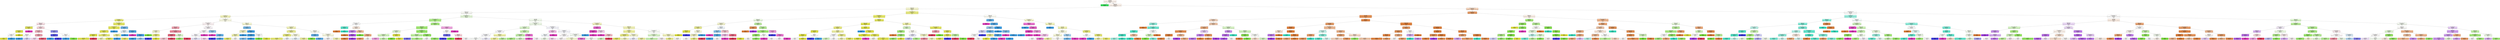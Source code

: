 digraph Tree {
node [shape=box, style="filled, rounded", color="black", fontname="helvetica"] ;
edge [fontname="helvetica"] ;
0 [label=<physic &le; -2.082<br/>gini = 0.86<br/>samples = 14808<br/>value = [3594, 2077, 2569, 1548, 1112, 627, 812, 1064, 618<br/>787]<br/>class = CB>, fillcolor="#fdf4ee"] ;
1 [label=<gini = 0.0<br/>samples = 1548<br/>value = [0, 0, 0, 1548, 0, 0, 0, 0, 0, 0]<br/>class = GK>, fillcolor="#39e55e"] ;
0 -> 1 [labeldistance=2.5, labelangle=45, headlabel="True"] ;
2 [label=<defending &le; 0.177<br/>gini = 0.839<br/>samples = 13260<br/>value = [3594.0, 2077.0, 2569.0, 0.0, 1112.0, 627.0, 812.0<br/>1064.0, 618.0, 787.0]<br/>class = CB>, fillcolor="#fdf3ec"] ;
0 -> 2 [labeldistance=2.5, labelangle=-45, headlabel="False"] ;
3 [label=<weight_kg &le; 0.218<br/>gini = 0.785<br/>samples = 5515<br/>value = [28.0, 2010.0, 1023.0, 0.0, 24.0, 601.0, 636.0, 22.0<br/>542.0, 629.0]<br/>class = CF>, fillcolor="#f9f9d3"] ;
2 -> 3 ;
4 [label=<defending &le; -0.765<br/>gini = 0.82<br/>samples = 3943<br/>value = [20, 987, 902, 0, 24, 453, 554, 19, 433, 551]<br/>class = CF>, fillcolor="#fefef9"] ;
3 -> 4 ;
5 [label=<skill_cumulative &le; -0.174<br/>gini = 0.731<br/>samples = 1239<br/>value = [0, 552, 66, 0, 0, 227, 133, 0, 122, 139]<br/>class = CF>, fillcolor="#f6f7bf"] ;
4 -> 5 ;
6 [label=<power_cumulative &le; -1.003<br/>gini = 0.501<br/>samples = 437<br/>value = [0, 301, 5, 0, 0, 49, 24, 0, 23, 35]<br/>class = CF>, fillcolor="#ecee7e"] ;
5 -> 6 ;
7 [label=<defending &le; -1.109<br/>gini = 0.784<br/>samples = 64<br/>value = [0, 10, 2, 0, 0, 8, 14, 0, 9, 21]<br/>class = RM>, fillcolor="#fbe3e8"] ;
6 -> 7 ;
8 [label=<goalkeeping_cumulative &le; -0.345<br/>gini = 0.292<br/>samples = 12<br/>value = [0, 10, 0, 0, 0, 1, 0, 0, 1, 0]<br/>class = CF>, fillcolor="#e7ea5d"] ;
7 -> 8 ;
9 [label=<movement_cumulative &le; -0.3<br/>gini = 0.165<br/>samples = 11<br/>value = [0, 10, 0, 0, 0, 1, 0, 0, 0, 0]<br/>class = CF>, fillcolor="#e5e84d"] ;
8 -> 9 ;
10 [label=<skill_cumulative &le; -0.836<br/>gini = 0.5<br/>samples = 2<br/>value = [0, 1, 0, 0, 0, 1, 0, 0, 0, 0]<br/>class = CF>, fillcolor="#ffffff"] ;
9 -> 10 ;
11 [label=<gini = 0.0<br/>samples = 1<br/>value = [0, 1, 0, 0, 0, 0, 0, 0, 0, 0]<br/>class = CF>, fillcolor="#e2e539"] ;
10 -> 11 ;
12 [label=<gini = 0.0<br/>samples = 1<br/>value = [0, 0, 0, 0, 0, 1, 0, 0, 0, 0]<br/>class = LF>, fillcolor="#399de5"] ;
10 -> 12 ;
13 [label=<gini = 0.0<br/>samples = 9<br/>value = [0, 9, 0, 0, 0, 0, 0, 0, 0, 0]<br/>class = CF>, fillcolor="#e2e539"] ;
9 -> 13 ;
14 [label=<gini = 0.0<br/>samples = 1<br/>value = [0, 0, 0, 0, 0, 0, 0, 0, 1, 0]<br/>class = RF>, fillcolor="#e539c0"] ;
8 -> 14 ;
15 [label=<skill_cumulative &le; -0.233<br/>gini = 0.721<br/>samples = 52<br/>value = [0, 0, 2, 0, 0, 7, 14, 0, 8, 21]<br/>class = RM>, fillcolor="#fadbe0"] ;
7 -> 15 ;
16 [label=<preferred_foot_Right &le; -0.588<br/>gini = 0.678<br/>samples = 43<br/>value = [0, 0, 1, 0, 0, 5, 8, 0, 8, 21]<br/>class = RM>, fillcolor="#f5b5c1"] ;
15 -> 16 ;
17 [label=<defending &le; -0.929<br/>gini = 0.708<br/>samples = 12<br/>value = [0, 0, 1, 0, 0, 4, 4, 0, 0, 3]<br/>class = LF>, fillcolor="#ffffff"] ;
16 -> 17 ;
18 [label=<gini = 0.0<br/>samples = 4<br/>value = [0, 0, 0, 0, 0, 4, 0, 0, 0, 0]<br/>class = LF>, fillcolor="#399de5"] ;
17 -> 18 ;
19 [label=<gini = 0.594<br/>samples = 8<br/>value = [0, 0, 1, 0, 0, 0, 4, 0, 0, 3]<br/>class = LM>, fillcolor="#d8d7fa"] ;
17 -> 19 ;
20 [label=<power_cumulative &le; -1.383<br/>gini = 0.579<br/>samples = 31<br/>value = [0, 0, 0, 0, 0, 1, 4, 0, 8, 18]<br/>class = RM>, fillcolor="#f4a9b6"] ;
16 -> 20 ;
21 [label=<gini = 0.672<br/>samples = 16<br/>value = [0, 0, 0, 0, 0, 1, 3, 0, 7, 5]<br/>class = RF>, fillcolor="#fadbf4"] ;
20 -> 21 ;
22 [label=<gini = 0.24<br/>samples = 15<br/>value = [0, 0, 0, 0, 0, 0, 1, 0, 1, 13]<br/>class = RM>, fillcolor="#e95570"] ;
20 -> 22 ;
23 [label=<mentality_cumulative &le; -0.579<br/>gini = 0.494<br/>samples = 9<br/>value = [0, 0, 1, 0, 0, 2, 6, 0, 0, 0]<br/>class = LM>, fillcolor="#908ef0"] ;
15 -> 23 ;
24 [label=<potential &le; -1.583<br/>gini = 0.245<br/>samples = 7<br/>value = [0, 0, 0, 0, 0, 1, 6, 0, 0, 0]<br/>class = LM>, fillcolor="#5d5ae9"] ;
23 -> 24 ;
25 [label=<gini = 0.0<br/>samples = 1<br/>value = [0, 0, 0, 0, 0, 1, 0, 0, 0, 0]<br/>class = LF>, fillcolor="#399de5"] ;
24 -> 25 ;
26 [label=<gini = 0.0<br/>samples = 6<br/>value = [0, 0, 0, 0, 0, 0, 6, 0, 0, 0]<br/>class = LM>, fillcolor="#3c39e5"] ;
24 -> 26 ;
27 [label=<height_cm &le; -1.402<br/>gini = 0.5<br/>samples = 2<br/>value = [0, 0, 1, 0, 0, 1, 0, 0, 0, 0]<br/>class = CM>, fillcolor="#ffffff"] ;
23 -> 27 ;
28 [label=<gini = 0.0<br/>samples = 1<br/>value = [0, 0, 0, 0, 0, 1, 0, 0, 0, 0]<br/>class = LF>, fillcolor="#399de5"] ;
27 -> 28 ;
29 [label=<gini = 0.0<br/>samples = 1<br/>value = [0, 0, 1, 0, 0, 0, 0, 0, 0, 0]<br/>class = CM>, fillcolor="#7be539"] ;
27 -> 29 ;
30 [label=<attacking_cumulative &le; 0.538<br/>gini = 0.376<br/>samples = 373<br/>value = [0.0, 291.0, 3.0, 0.0, 0.0, 41.0, 10.0, 0.0, 14.0<br/>14.0]<br/>class = CF>, fillcolor="#e9eb6a"] ;
6 -> 30 ;
31 [label=<power_cumulative &le; 1.367<br/>gini = 0.29<br/>samples = 341<br/>value = [0.0, 286.0, 3.0, 0.0, 0.0, 17.0, 10.0, 0.0, 12.0<br/>13.0]<br/>class = CF>, fillcolor="#e7e95b"] ;
30 -> 31 ;
32 [label=<movement_cumulative &le; 0.271<br/>gini = 0.275<br/>samples = 337<br/>value = [0, 286, 3, 0, 0, 13, 10, 0, 12, 13]<br/>class = CF>, fillcolor="#e7e958"] ;
31 -> 32 ;
33 [label=<attacking_cumulative &le; 0.456<br/>gini = 0.166<br/>samples = 240<br/>value = [0, 219, 3, 0, 0, 7, 2, 0, 5, 4]<br/>class = CF>, fillcolor="#e5e74b"] ;
32 -> 33 ;
34 [label=<gini = 0.159<br/>samples = 239<br/>value = [0.0, 219.0, 3.0, 0.0, 0.0, 7.0, 2.0, 0.0, 5.0, 3.0]<br/>class = CF>, fillcolor="#e4e74a"] ;
33 -> 34 ;
35 [label=<gini = 0.0<br/>samples = 1<br/>value = [0, 0, 0, 0, 0, 0, 0, 0, 0, 1]<br/>class = RM>, fillcolor="#e53958"] ;
33 -> 35 ;
36 [label=<power_cumulative &le; -0.203<br/>gini = 0.498<br/>samples = 97<br/>value = [0.0, 67.0, 0.0, 0.0, 0.0, 6.0, 8.0, 0.0, 7.0, 9.0]<br/>class = CF>, fillcolor="#ecee7c"] ;
32 -> 36 ;
37 [label=<gini = 0.697<br/>samples = 44<br/>value = [0, 21, 0, 0, 0, 4, 8, 0, 4, 7]<br/>class = CF>, fillcolor="#f5f6b8"] ;
36 -> 37 ;
38 [label=<gini = 0.241<br/>samples = 53<br/>value = [0, 46, 0, 0, 0, 2, 0, 0, 3, 2]<br/>class = CF>, fillcolor="#e6e955"] ;
36 -> 38 ;
39 [label=<gini = 0.0<br/>samples = 4<br/>value = [0, 0, 0, 0, 0, 4, 0, 0, 0, 0]<br/>class = LF>, fillcolor="#399de5"] ;
31 -> 39 ;
40 [label=<attacking_cumulative &le; 0.692<br/>gini = 0.408<br/>samples = 32<br/>value = [0, 5, 0, 0, 0, 24, 0, 0, 2, 1]<br/>class = LF>, fillcolor="#74baed"] ;
30 -> 40 ;
41 [label=<height_cm &le; -0.234<br/>gini = 0.569<br/>samples = 12<br/>value = [0, 5, 0, 0, 0, 6, 0, 0, 0, 1]<br/>class = LF>, fillcolor="#e3f1fb"] ;
40 -> 41 ;
42 [label=<potential &le; -0.716<br/>gini = 0.531<br/>samples = 8<br/>value = [0, 5, 0, 0, 0, 2, 0, 0, 0, 1]<br/>class = CF>, fillcolor="#f0f29c"] ;
41 -> 42 ;
43 [label=<gini = 0.0<br/>samples = 2<br/>value = [0, 0, 0, 0, 0, 2, 0, 0, 0, 0]<br/>class = LF>, fillcolor="#399de5"] ;
42 -> 43 ;
44 [label=<gini = 0.278<br/>samples = 6<br/>value = [0, 5, 0, 0, 0, 0, 0, 0, 0, 1]<br/>class = CF>, fillcolor="#e8ea61"] ;
42 -> 44 ;
45 [label=<gini = 0.0<br/>samples = 4<br/>value = [0, 0, 0, 0, 0, 4, 0, 0, 0, 0]<br/>class = LF>, fillcolor="#399de5"] ;
41 -> 45 ;
46 [label=<power_cumulative &le; -0.474<br/>gini = 0.18<br/>samples = 20<br/>value = [0, 0, 0, 0, 0, 18, 0, 0, 2, 0]<br/>class = LF>, fillcolor="#4fa8e8"] ;
40 -> 46 ;
47 [label=<gini = 0.0<br/>samples = 1<br/>value = [0, 0, 0, 0, 0, 0, 0, 0, 1, 0]<br/>class = RF>, fillcolor="#e539c0"] ;
46 -> 47 ;
48 [label=<defending &le; -0.929<br/>gini = 0.1<br/>samples = 19<br/>value = [0, 0, 0, 0, 0, 18, 0, 0, 1, 0]<br/>class = LF>, fillcolor="#44a2e6"] ;
46 -> 48 ;
49 [label=<gini = 0.0<br/>samples = 16<br/>value = [0, 0, 0, 0, 0, 16, 0, 0, 0, 0]<br/>class = LF>, fillcolor="#399de5"] ;
48 -> 49 ;
50 [label=<gini = 0.444<br/>samples = 3<br/>value = [0, 0, 0, 0, 0, 2, 0, 0, 1, 0]<br/>class = LF>, fillcolor="#9ccef2"] ;
48 -> 50 ;
51 [label=<power_cumulative &le; -0.281<br/>gini = 0.796<br/>samples = 802<br/>value = [0.0, 251.0, 61.0, 0.0, 0.0, 178.0, 109.0, 0.0, 99.0<br/>104.0]<br/>class = CF>, fillcolor="#fcfce8"] ;
5 -> 51 ;
52 [label=<attacking_cumulative &le; 0.22<br/>gini = 0.811<br/>samples = 247<br/>value = [0.0, 24.0, 21.0, 0.0, 0.0, 38.0, 50.0, 0.0, 52.0<br/>62.0]<br/>class = RM>, fillcolor="#fef5f6"] ;
51 -> 52 ;
53 [label=<defending &le; -1.064<br/>gini = 0.639<br/>samples = 45<br/>value = [0, 3, 8, 0, 0, 4, 4, 0, 1, 25]<br/>class = RM>, fillcolor="#f3a4b2"] ;
52 -> 53 ;
54 [label=<power_cumulative &le; -1.529<br/>gini = 0.611<br/>samples = 6<br/>value = [0, 3, 2, 0, 0, 0, 1, 0, 0, 0]<br/>class = CF>, fillcolor="#f8f8ce"] ;
53 -> 54 ;
55 [label=<gini = 0.0<br/>samples = 2<br/>value = [0, 0, 2, 0, 0, 0, 0, 0, 0, 0]<br/>class = CM>, fillcolor="#7be539"] ;
54 -> 55 ;
56 [label=<skill_cumulative &le; -0.088<br/>gini = 0.375<br/>samples = 4<br/>value = [0, 3, 0, 0, 0, 0, 1, 0, 0, 0]<br/>class = CF>, fillcolor="#ecee7b"] ;
54 -> 56 ;
57 [label=<gini = 0.0<br/>samples = 1<br/>value = [0, 0, 0, 0, 0, 0, 1, 0, 0, 0]<br/>class = LM>, fillcolor="#3c39e5"] ;
56 -> 57 ;
58 [label=<gini = 0.0<br/>samples = 3<br/>value = [0, 3, 0, 0, 0, 0, 0, 0, 0, 0]<br/>class = CF>, fillcolor="#e2e539"] ;
56 -> 58 ;
59 [label=<mentality_cumulative &le; -0.592<br/>gini = 0.548<br/>samples = 39<br/>value = [0.0, 0.0, 6.0, 0.0, 0.0, 4.0, 3.0, 0.0, 1.0, 25.0]<br/>class = RM>, fillcolor="#f08d9f"] ;
53 -> 59 ;
60 [label=<preferred_foot_Right &le; -0.588<br/>gini = 0.376<br/>samples = 27<br/>value = [0, 0, 0, 0, 0, 3, 2, 0, 1, 21]<br/>class = RM>, fillcolor="#ec6a82"] ;
59 -> 60 ;
61 [label=<gini = 0.691<br/>samples = 9<br/>value = [0, 0, 0, 0, 0, 2, 2, 0, 1, 4]<br/>class = RM>, fillcolor="#f8c6cf"] ;
60 -> 61 ;
62 [label=<gini = 0.105<br/>samples = 18<br/>value = [0, 0, 0, 0, 0, 1, 0, 0, 0, 17]<br/>class = RM>, fillcolor="#e74562"] ;
60 -> 62 ;
63 [label=<physic &le; -0.497<br/>gini = 0.625<br/>samples = 12<br/>value = [0, 0, 6, 0, 0, 1, 1, 0, 0, 4]<br/>class = CM>, fillcolor="#def8ce"] ;
59 -> 63 ;
64 [label=<gini = 0.406<br/>samples = 8<br/>value = [0, 0, 6, 0, 0, 1, 1, 0, 0, 0]<br/>class = CM>, fillcolor="#a1ec72"] ;
63 -> 64 ;
65 [label=<gini = 0.0<br/>samples = 4<br/>value = [0, 0, 0, 0, 0, 0, 0, 0, 0, 4]<br/>class = RM>, fillcolor="#e53958"] ;
63 -> 65 ;
66 [label=<mentality_cumulative &le; 0.402<br/>gini = 0.808<br/>samples = 202<br/>value = [0, 21, 13, 0, 0, 34, 46, 0, 51, 37]<br/>class = RF>, fillcolor="#fef9fd"] ;
52 -> 66 ;
67 [label=<skill_cumulative &le; 1.196<br/>gini = 0.807<br/>samples = 190<br/>value = [0, 21, 13, 0, 0, 26, 45, 0, 48, 37]<br/>class = RF>, fillcolor="#fefbfe"] ;
66 -> 67 ;
68 [label=<potential &le; 1.018<br/>gini = 0.81<br/>samples = 183<br/>value = [0, 21, 13, 0, 0, 26, 45, 0, 41, 37]<br/>class = LM>, fillcolor="#faf9fe"] ;
67 -> 68 ;
69 [label=<gini = 0.806<br/>samples = 145<br/>value = [0, 19, 10, 0, 0, 20, 42, 0, 26, 28]<br/>class = LM>, fillcolor="#e8e7fc"] ;
68 -> 69 ;
70 [label=<gini = 0.748<br/>samples = 38<br/>value = [0, 2, 3, 0, 0, 6, 3, 0, 15, 9]<br/>class = RF>, fillcolor="#fad6f2"] ;
68 -> 70 ;
71 [label=<gini = 0.0<br/>samples = 7<br/>value = [0, 0, 0, 0, 0, 0, 0, 0, 7, 0]<br/>class = RF>, fillcolor="#e539c0"] ;
67 -> 71 ;
72 [label=<attacking_cumulative &le; 0.468<br/>gini = 0.486<br/>samples = 12<br/>value = [0, 0, 0, 0, 0, 8, 1, 0, 3, 0]<br/>class = LF>, fillcolor="#91c9f1"] ;
66 -> 72 ;
73 [label=<gini = 0.0<br/>samples = 2<br/>value = [0, 0, 0, 0, 0, 0, 0, 0, 2, 0]<br/>class = RF>, fillcolor="#e539c0"] ;
72 -> 73 ;
74 [label=<physic &le; -0.731<br/>gini = 0.34<br/>samples = 10<br/>value = [0, 0, 0, 0, 0, 8, 1, 0, 1, 0]<br/>class = LF>, fillcolor="#65b3eb"] ;
72 -> 74 ;
75 [label=<gini = 0.0<br/>samples = 1<br/>value = [0, 0, 0, 0, 0, 0, 1, 0, 0, 0]<br/>class = LM>, fillcolor="#3c39e5"] ;
74 -> 75 ;
76 [label=<gini = 0.198<br/>samples = 9<br/>value = [0, 0, 0, 0, 0, 8, 0, 0, 1, 0]<br/>class = LF>, fillcolor="#52a9e8"] ;
74 -> 76 ;
77 [label=<potential &le; -1.189<br/>gini = 0.74<br/>samples = 555<br/>value = [0, 227, 40, 0, 0, 140, 59, 0, 47, 42]<br/>class = CF>, fillcolor="#f9fad5"] ;
51 -> 77 ;
78 [label=<attacking_cumulative &le; 0.506<br/>gini = 0.445<br/>samples = 73<br/>value = [0, 11, 4, 0, 0, 53, 2, 0, 2, 1]<br/>class = LF>, fillcolor="#79bded"] ;
77 -> 78 ;
79 [label=<mentality_cumulative &le; 0.445<br/>gini = 0.739<br/>samples = 21<br/>value = [0, 9, 3, 0, 0, 4, 2, 0, 2, 1]<br/>class = CF>, fillcolor="#f6f7c5"] ;
78 -> 79 ;
80 [label=<defending &le; -0.951<br/>gini = 0.691<br/>samples = 18<br/>value = [0, 9, 3, 0, 0, 1, 2, 0, 2, 1]<br/>class = CF>, fillcolor="#f3f5b0"] ;
79 -> 80 ;
81 [label=<gini = 0.34<br/>samples = 10<br/>value = [0, 8, 1, 0, 0, 0, 0, 0, 0, 1]<br/>class = CF>, fillcolor="#e8eb65"] ;
80 -> 81 ;
82 [label=<gini = 0.781<br/>samples = 8<br/>value = [0, 1, 2, 0, 0, 1, 2, 0, 2, 0]<br/>class = CM>, fillcolor="#ffffff"] ;
80 -> 82 ;
83 [label=<gini = 0.0<br/>samples = 3<br/>value = [0, 0, 0, 0, 0, 3, 0, 0, 0, 0]<br/>class = LF>, fillcolor="#399de5"] ;
79 -> 83 ;
84 [label=<defending &le; -0.774<br/>gini = 0.11<br/>samples = 52<br/>value = [0, 2, 1, 0, 0, 49, 0, 0, 0, 0]<br/>class = LF>, fillcolor="#45a3e7"] ;
78 -> 84 ;
85 [label=<attacking_cumulative &le; 0.547<br/>gini = 0.039<br/>samples = 50<br/>value = [0, 1, 0, 0, 0, 49, 0, 0, 0, 0]<br/>class = LF>, fillcolor="#3d9fe6"] ;
84 -> 85 ;
86 [label=<gini = 0.375<br/>samples = 4<br/>value = [0, 1, 0, 0, 0, 3, 0, 0, 0, 0]<br/>class = LF>, fillcolor="#7bbeee"] ;
85 -> 86 ;
87 [label=<gini = 0.0<br/>samples = 46<br/>value = [0, 0, 0, 0, 0, 46, 0, 0, 0, 0]<br/>class = LF>, fillcolor="#399de5"] ;
85 -> 87 ;
88 [label=<movement_cumulative &le; 1.052<br/>gini = 0.5<br/>samples = 2<br/>value = [0, 1, 1, 0, 0, 0, 0, 0, 0, 0]<br/>class = CF>, fillcolor="#ffffff"] ;
84 -> 88 ;
89 [label=<gini = 0.0<br/>samples = 1<br/>value = [0, 0, 1, 0, 0, 0, 0, 0, 0, 0]<br/>class = CM>, fillcolor="#7be539"] ;
88 -> 89 ;
90 [label=<gini = 0.0<br/>samples = 1<br/>value = [0, 1, 0, 0, 0, 0, 0, 0, 0, 0]<br/>class = CF>, fillcolor="#e2e539"] ;
88 -> 90 ;
91 [label=<skill_cumulative &le; 0.509<br/>gini = 0.731<br/>samples = 482<br/>value = [0, 216, 36, 0, 0, 87, 57, 0, 45, 41]<br/>class = CF>, fillcolor="#f6f7be"] ;
77 -> 91 ;
92 [label=<movement_cumulative &le; 0.846<br/>gini = 0.617<br/>samples = 290<br/>value = [0, 168, 12, 0, 0, 49, 32, 0, 17, 12]<br/>class = CF>, fillcolor="#f1f29d"] ;
91 -> 92 ;
93 [label=<attacking_cumulative &le; 0.663<br/>gini = 0.496<br/>samples = 188<br/>value = [0, 130, 8, 0, 0, 23, 15, 0, 8, 4]<br/>class = CF>, fillcolor="#ecee7f"] ;
92 -> 93 ;
94 [label=<gini = 0.425<br/>samples = 159<br/>value = [0.0, 119.0, 7.0, 0.0, 0.0, 11.0, 12.0, 0.0, 6.0, 4.0]<br/>class = CF>, fillcolor="#eaec6f"] ;
93 -> 94 ;
95 [label=<gini = 0.668<br/>samples = 29<br/>value = [0, 11, 1, 0, 0, 12, 3, 0, 2, 0]<br/>class = LF>, fillcolor="#f4fafe"] ;
93 -> 95 ;
96 [label=<power_cumulative &le; 0.48<br/>gini = 0.753<br/>samples = 102<br/>value = [0, 38, 4, 0, 0, 26, 17, 0, 9, 8]<br/>class = CF>, fillcolor="#fafbe0"] ;
92 -> 96 ;
97 [label=<gini = 0.785<br/>samples = 57<br/>value = [0, 11, 3, 0, 0, 18, 13, 0, 7, 5]<br/>class = LF>, fillcolor="#e8f4fc"] ;
96 -> 97 ;
98 [label=<gini = 0.594<br/>samples = 45<br/>value = [0, 27, 1, 0, 0, 8, 4, 0, 2, 3]<br/>class = CF>, fillcolor="#f0f299"] ;
96 -> 98 ;
99 [label=<defending &le; -1.094<br/>gini = 0.822<br/>samples = 192<br/>value = [0, 48, 24, 0, 0, 38, 25, 0, 28, 29]<br/>class = CF>, fillcolor="#fdfdf2"] ;
91 -> 99 ;
100 [label=<attacking_cumulative &le; 0.318<br/>gini = 0.32<br/>samples = 16<br/>value = [0, 0, 1, 0, 0, 13, 0, 0, 0, 2]<br/>class = LF>, fillcolor="#63b2eb"] ;
99 -> 100 ;
101 [label=<gini = 0.0<br/>samples = 1<br/>value = [0, 0, 1, 0, 0, 0, 0, 0, 0, 0]<br/>class = CM>, fillcolor="#7be539"] ;
100 -> 101 ;
102 [label=<gini = 0.231<br/>samples = 15<br/>value = [0, 0, 0, 0, 0, 13, 0, 0, 0, 2]<br/>class = LF>, fillcolor="#57ace9"] ;
100 -> 102 ;
103 [label=<power_cumulative &le; 0.695<br/>gini = 0.819<br/>samples = 176<br/>value = [0.0, 48.0, 23.0, 0.0, 0.0, 25.0, 25.0, 0.0, 28.0<br/>27.0]<br/>class = CF>, fillcolor="#fbfbe4"] ;
99 -> 103 ;
104 [label=<gini = 0.832<br/>samples = 109<br/>value = [0, 16, 19, 0, 0, 16, 21, 0, 19, 18]<br/>class = LM>, fillcolor="#fbfbfe"] ;
103 -> 104 ;
105 [label=<gini = 0.711<br/>samples = 67<br/>value = [0, 32, 4, 0, 0, 9, 4, 0, 9, 9]<br/>class = CF>, fillcolor="#f4f5b0"] ;
103 -> 105 ;
106 [label=<attacking_cumulative &le; 0.164<br/>gini = 0.811<br/>samples = 2704<br/>value = [20.0, 435.0, 836.0, 0.0, 24.0, 226.0, 421.0, 19.0<br/>311.0, 412.0]<br/>class = CM>, fillcolor="#e8fadc"] ;
4 -> 106 ;
107 [label=<attacking_cumulative &le; -0.352<br/>gini = 0.604<br/>samples = 474<br/>value = [20.0, 26.0, 290.0, 0.0, 23.0, 4.0, 33.0, 18.0, 26.0<br/>34.0]<br/>class = CM>, fillcolor="#b2f08c"] ;
106 -> 107 ;
108 [label=<preferred_foot_Right &le; -0.588<br/>gini = 0.699<br/>samples = 40<br/>value = [14, 0, 3, 0, 14, 0, 0, 9, 0, 0]<br/>class = CB>, fillcolor="#ffffff"] ;
107 -> 108 ;
109 [label=<skill_cumulative &le; -1.219<br/>gini = 0.245<br/>samples = 14<br/>value = [2, 0, 0, 0, 12, 0, 0, 0, 0, 0]<br/>class = LB>, fillcolor="#5ae9cf"] ;
108 -> 109 ;
110 [label=<gini = 0.0<br/>samples = 2<br/>value = [2, 0, 0, 0, 0, 0, 0, 0, 0, 0]<br/>class = CB>, fillcolor="#e58139"] ;
109 -> 110 ;
111 [label=<gini = 0.0<br/>samples = 12<br/>value = [0, 0, 0, 0, 12, 0, 0, 0, 0, 0]<br/>class = LB>, fillcolor="#39e5c5"] ;
109 -> 111 ;
112 [label=<skill_cumulative &le; -0.811<br/>gini = 0.648<br/>samples = 26<br/>value = [12, 0, 3, 0, 2, 0, 0, 9, 0, 0]<br/>class = CB>, fillcolor="#fae9dc"] ;
108 -> 112 ;
113 [label=<skill_cumulative &le; -1.307<br/>gini = 0.397<br/>samples = 11<br/>value = [3, 0, 0, 0, 0, 0, 0, 8, 0, 0]<br/>class = RB>, fillcolor="#c683ef"] ;
112 -> 113 ;
114 [label=<gini = 0.0<br/>samples = 2<br/>value = [2, 0, 0, 0, 0, 0, 0, 0, 0, 0]<br/>class = CB>, fillcolor="#e58139"] ;
113 -> 114 ;
115 [label=<potential &le; -2.135<br/>gini = 0.198<br/>samples = 9<br/>value = [1, 0, 0, 0, 0, 0, 0, 8, 0, 0]<br/>class = RB>, fillcolor="#ae52e8"] ;
113 -> 115 ;
116 [label=<gini = 0.0<br/>samples = 1<br/>value = [1, 0, 0, 0, 0, 0, 0, 0, 0, 0]<br/>class = CB>, fillcolor="#e58139"] ;
115 -> 116 ;
117 [label=<gini = 0.0<br/>samples = 8<br/>value = [0, 0, 0, 0, 0, 0, 0, 8, 0, 0]<br/>class = RB>, fillcolor="#a339e5"] ;
115 -> 117 ;
118 [label=<potential &le; -2.687<br/>gini = 0.578<br/>samples = 15<br/>value = [9, 0, 3, 0, 2, 0, 0, 1, 0, 0]<br/>class = CB>, fillcolor="#f2c09c"] ;
112 -> 118 ;
119 [label=<gini = 0.0<br/>samples = 2<br/>value = [0, 0, 2, 0, 0, 0, 0, 0, 0, 0]<br/>class = CM>, fillcolor="#7be539"] ;
118 -> 119 ;
120 [label=<weight_kg &le; -0.134<br/>gini = 0.485<br/>samples = 13<br/>value = [9, 0, 1, 0, 2, 0, 0, 1, 0, 0]<br/>class = CB>, fillcolor="#eeaf81"] ;
118 -> 120 ;
121 [label=<gini = 0.298<br/>samples = 11<br/>value = [9, 0, 0, 0, 2, 0, 0, 0, 0, 0]<br/>class = CB>, fillcolor="#eb9d65"] ;
120 -> 121 ;
122 [label=<gini = 0.5<br/>samples = 2<br/>value = [0, 0, 1, 0, 0, 0, 0, 1, 0, 0]<br/>class = CM>, fillcolor="#ffffff"] ;
120 -> 122 ;
123 [label=<movement_cumulative &le; 0.587<br/>gini = 0.542<br/>samples = 434<br/>value = [6, 26, 287, 0, 9, 4, 33, 9, 26, 34]<br/>class = CM>, fillcolor="#acef82"] ;
107 -> 123 ;
124 [label=<defending &le; -0.568<br/>gini = 0.492<br/>samples = 405<br/>value = [6.0, 26.0, 284.0, 0.0, 7.0, 3.0, 29.0, 9.0, 11.0<br/>30.0]<br/>class = CM>, fillcolor="#a6ed79"] ;
123 -> 124 ;
125 [label=<power_cumulative &le; -0.437<br/>gini = 0.731<br/>samples = 65<br/>value = [0, 15, 26, 0, 0, 0, 13, 0, 7, 4]<br/>class = CM>, fillcolor="#e2f9d3"] ;
124 -> 125 ;
126 [label=<skill_cumulative &le; -0.396<br/>gini = 0.668<br/>samples = 51<br/>value = [0.0, 2.0, 25.0, 0.0, 0.0, 0.0, 13.0, 0.0, 7.0, 4.0]<br/>class = CM>, fillcolor="#d5f7c0"] ;
125 -> 126 ;
127 [label=<gini = 0.531<br/>samples = 8<br/>value = [0, 0, 1, 0, 0, 0, 2, 0, 5, 0]<br/>class = RF>, fillcolor="#f29ce0"] ;
126 -> 127 ;
128 [label=<gini = 0.61<br/>samples = 43<br/>value = [0, 2, 24, 0, 0, 0, 11, 0, 2, 4]<br/>class = CM>, fillcolor="#c9f4af"] ;
126 -> 128 ;
129 [label=<mentality_cumulative &le; -0.531<br/>gini = 0.133<br/>samples = 14<br/>value = [0, 13, 1, 0, 0, 0, 0, 0, 0, 0]<br/>class = CF>, fillcolor="#e4e748"] ;
125 -> 129 ;
130 [label=<gini = 0.0<br/>samples = 1<br/>value = [0, 0, 1, 0, 0, 0, 0, 0, 0, 0]<br/>class = CM>, fillcolor="#7be539"] ;
129 -> 130 ;
131 [label=<gini = 0.0<br/>samples = 13<br/>value = [0, 13, 0, 0, 0, 0, 0, 0, 0, 0]<br/>class = CF>, fillcolor="#e2e539"] ;
129 -> 131 ;
132 [label=<preferred_foot_Right &le; -0.588<br/>gini = 0.413<br/>samples = 340<br/>value = [6.0, 11.0, 258.0, 0.0, 7.0, 3.0, 16.0, 9.0, 4.0<br/>26.0]<br/>class = CM>, fillcolor="#9dec6d"] ;
124 -> 132 ;
133 [label=<potential &le; -2.135<br/>gini = 0.609<br/>samples = 50<br/>value = [1.0, 1.0, 29.0, 0.0, 5.0, 0.0, 10.0, 0.0, 1.0, 3.0]<br/>class = CM>, fillcolor="#c0f3a1"] ;
132 -> 133 ;
134 [label=<gini = 0.32<br/>samples = 5<br/>value = [0, 1, 0, 0, 0, 0, 4, 0, 0, 0]<br/>class = LM>, fillcolor="#6d6aec"] ;
133 -> 134 ;
135 [label=<gini = 0.549<br/>samples = 45<br/>value = [1.0, 0.0, 29.0, 0.0, 5.0, 0.0, 6.0, 0.0, 1.0, 3.0]<br/>class = CM>, fillcolor="#b1f08a"] ;
133 -> 135 ;
136 [label=<mentality_cumulative &le; -0.856<br/>gini = 0.367<br/>samples = 290<br/>value = [5, 10, 229, 0, 2, 3, 6, 9, 3, 23]<br/>class = CM>, fillcolor="#99eb66"] ;
132 -> 136 ;
137 [label=<gini = 0.833<br/>samples = 6<br/>value = [0, 1, 1, 0, 1, 1, 0, 1, 0, 1]<br/>class = CF>, fillcolor="#ffffff"] ;
136 -> 137 ;
138 [label=<gini = 0.347<br/>samples = 284<br/>value = [5, 9, 228, 0, 1, 2, 6, 8, 3, 22]<br/>class = CM>, fillcolor="#97eb63"] ;
136 -> 138 ;
139 [label=<skill_cumulative &le; 0.161<br/>gini = 0.678<br/>samples = 29<br/>value = [0.0, 0.0, 3.0, 0.0, 2.0, 1.0, 4.0, 0.0, 15.0, 4.0]<br/>class = RF>, fillcolor="#f4a8e3"] ;
123 -> 139 ;
140 [label=<potential &le; -0.716<br/>gini = 0.805<br/>samples = 16<br/>value = [0, 0, 3, 0, 2, 1, 4, 0, 2, 4]<br/>class = LM>, fillcolor="#ffffff"] ;
139 -> 140 ;
141 [label=<power_cumulative &le; -0.086<br/>gini = 0.32<br/>samples = 5<br/>value = [0, 0, 1, 0, 0, 0, 4, 0, 0, 0]<br/>class = LM>, fillcolor="#6d6aec"] ;
140 -> 141 ;
142 [label=<gini = 0.0<br/>samples = 4<br/>value = [0, 0, 0, 0, 0, 0, 4, 0, 0, 0]<br/>class = LM>, fillcolor="#3c39e5"] ;
141 -> 142 ;
143 [label=<gini = 0.0<br/>samples = 1<br/>value = [0, 0, 1, 0, 0, 0, 0, 0, 0, 0]<br/>class = CM>, fillcolor="#7be539"] ;
141 -> 143 ;
144 [label=<potential &le; 0.072<br/>gini = 0.76<br/>samples = 11<br/>value = [0, 0, 2, 0, 2, 1, 0, 0, 2, 4]<br/>class = RM>, fillcolor="#f9d3da"] ;
140 -> 144 ;
145 [label=<gini = 0.0<br/>samples = 4<br/>value = [0, 0, 0, 0, 0, 0, 0, 0, 0, 4]<br/>class = RM>, fillcolor="#e53958"] ;
144 -> 145 ;
146 [label=<gini = 0.735<br/>samples = 7<br/>value = [0, 0, 2, 0, 2, 1, 0, 0, 2, 0]<br/>class = CM>, fillcolor="#ffffff"] ;
144 -> 146 ;
147 [label=<gini = 0.0<br/>samples = 13<br/>value = [0, 0, 0, 0, 0, 0, 0, 0, 13, 0]<br/>class = RF>, fillcolor="#e539c0"] ;
139 -> 147 ;
148 [label=<physic &le; 0.346<br/>gini = 0.821<br/>samples = 2230<br/>value = [0.0, 409.0, 546.0, 0.0, 1.0, 222.0, 388.0, 1.0, 285.0<br/>378.0]<br/>class = CM>, fillcolor="#f5fdf0"] ;
106 -> 148 ;
149 [label=<movement_cumulative &le; 0.78<br/>gini = 0.812<br/>samples = 1715<br/>value = [0.0, 201.0, 475.0, 0.0, 1.0, 172.0, 331.0, 1.0, 222.0<br/>312.0]<br/>class = CM>, fillcolor="#f1fcea"] ;
148 -> 149 ;
150 [label=<skill_cumulative &le; 0.363<br/>gini = 0.776<br/>samples = 893<br/>value = [0, 108, 333, 0, 1, 67, 146, 1, 87, 150]<br/>class = CM>, fillcolor="#def9ce"] ;
149 -> 150 ;
151 [label=<power_cumulative &le; 0.014<br/>gini = 0.824<br/>samples = 351<br/>value = [0, 64, 68, 0, 1, 36, 74, 1, 38, 69]<br/>class = LM>, fillcolor="#fcfbff"] ;
150 -> 151 ;
152 [label=<attacking_cumulative &le; 0.377<br/>gini = 0.808<br/>samples = 252<br/>value = [0, 15, 54, 0, 0, 33, 61, 1, 30, 58]<br/>class = LM>, fillcolor="#fcfcff"] ;
151 -> 152 ;
153 [label=<gini = 0.787<br/>samples = 186<br/>value = [0.0, 8.0, 51.0, 0.0, 0.0, 18.0, 42.0, 1.0, 18.0<br/>48.0]<br/>class = CM>, fillcolor="#fcfefb"] ;
152 -> 153 ;
154 [label=<gini = 0.796<br/>samples = 66<br/>value = [0, 7, 3, 0, 0, 15, 19, 0, 12, 10]<br/>class = LM>, fillcolor="#f0effd"] ;
152 -> 154 ;
155 [label=<defending &le; -0.026<br/>gini = 0.698<br/>samples = 99<br/>value = [0.0, 49.0, 14.0, 0.0, 1.0, 3.0, 13.0, 0.0, 8.0, 11.0]<br/>class = CF>, fillcolor="#f3f4ad"] ;
151 -> 155 ;
156 [label=<gini = 0.631<br/>samples = 84<br/>value = [0, 48, 5, 0, 0, 3, 10, 0, 8, 10]<br/>class = CF>, fillcolor="#f0f299"] ;
155 -> 156 ;
157 [label=<gini = 0.587<br/>samples = 15<br/>value = [0, 1, 9, 0, 1, 0, 3, 0, 0, 1]<br/>class = CM>, fillcolor="#bdf29c"] ;
155 -> 157 ;
158 [label=<skill_cumulative &le; 1.728<br/>gini = 0.703<br/>samples = 542<br/>value = [0, 44, 265, 0, 0, 31, 72, 0, 49, 81]<br/>class = CM>, fillcolor="#caf5b0"] ;
150 -> 158 ;
159 [label=<attacking_cumulative &le; 0.447<br/>gini = 0.689<br/>samples = 523<br/>value = [0, 44, 264, 0, 0, 29, 71, 0, 35, 80]<br/>class = CM>, fillcolor="#c8f4ad"] ;
158 -> 159 ;
160 [label=<gini = 0.534<br/>samples = 181<br/>value = [0, 5, 120, 0, 0, 8, 15, 0, 13, 20]<br/>class = CM>, fillcolor="#adef84"] ;
159 -> 160 ;
161 [label=<gini = 0.744<br/>samples = 342<br/>value = [0, 39, 144, 0, 0, 21, 56, 0, 22, 60]<br/>class = CM>, fillcolor="#d8f7c4"] ;
159 -> 161 ;
162 [label=<attacking_cumulative &le; 1.021<br/>gini = 0.438<br/>samples = 19<br/>value = [0, 0, 1, 0, 0, 2, 1, 0, 14, 1]<br/>class = RF>, fillcolor="#ed73d3"] ;
158 -> 162 ;
163 [label=<gini = 0.219<br/>samples = 16<br/>value = [0, 0, 0, 0, 0, 2, 0, 0, 14, 0]<br/>class = RF>, fillcolor="#e955c9"] ;
162 -> 163 ;
164 [label=<gini = 0.667<br/>samples = 3<br/>value = [0, 0, 1, 0, 0, 0, 1, 0, 0, 1]<br/>class = CM>, fillcolor="#ffffff"] ;
162 -> 164 ;
165 [label=<power_cumulative &le; -1.053<br/>gini = 0.825<br/>samples = 822<br/>value = [0.0, 93.0, 142.0, 0.0, 0.0, 105.0, 185.0, 0.0, 135.0<br/>162.0]<br/>class = LM>, fillcolor="#f8f8fe"] ;
149 -> 165 ;
166 [label=<skill_cumulative &le; 1.383<br/>gini = 0.646<br/>samples = 41<br/>value = [0, 0, 5, 0, 0, 11, 2, 0, 21, 2]<br/>class = RF>, fillcolor="#f6bdea"] ;
165 -> 166 ;
167 [label=<height_cm &le; -1.549<br/>gini = 0.718<br/>samples = 30<br/>value = [0, 0, 5, 0, 0, 11, 2, 0, 10, 2]<br/>class = LF>, fillcolor="#f5fafe"] ;
166 -> 167 ;
168 [label=<gini = 0.722<br/>samples = 13<br/>value = [0, 0, 5, 0, 0, 4, 2, 0, 1, 1]<br/>class = CM>, fillcolor="#f0fce9"] ;
167 -> 168 ;
169 [label=<gini = 0.547<br/>samples = 17<br/>value = [0, 0, 0, 0, 0, 7, 0, 0, 9, 1]<br/>class = RF>, fillcolor="#fad7f2"] ;
167 -> 169 ;
170 [label=<gini = 0.0<br/>samples = 11<br/>value = [0, 0, 0, 0, 0, 0, 0, 0, 11, 0]<br/>class = RF>, fillcolor="#e539c0"] ;
166 -> 170 ;
171 [label=<skill_cumulative &le; 1.074<br/>gini = 0.822<br/>samples = 781<br/>value = [0.0, 93.0, 137.0, 0.0, 0.0, 94.0, 183.0, 0.0, 114.0<br/>160.0]<br/>class = LM>, fillcolor="#f8f8fe"] ;
165 -> 171 ;
172 [label=<power_cumulative &le; 0.675<br/>gini = 0.816<br/>samples = 554<br/>value = [0, 79, 76, 0, 0, 62, 131, 0, 69, 137]<br/>class = RM>, fillcolor="#fffcfd"] ;
171 -> 172 ;
173 [label=<gini = 0.803<br/>samples = 455<br/>value = [0, 45, 67, 0, 0, 47, 114, 0, 56, 126]<br/>class = RM>, fillcolor="#fef8f9"] ;
172 -> 173 ;
174 [label=<gini = 0.792<br/>samples = 99<br/>value = [0.0, 34.0, 9.0, 0.0, 0.0, 15.0, 17.0, 0.0, 13.0<br/>11.0]<br/>class = CF>, fillcolor="#f9fad6"] ;
172 -> 174 ;
175 [label=<attacking_cumulative &le; 0.649<br/>gini = 0.802<br/>samples = 227<br/>value = [0.0, 14.0, 61.0, 0.0, 0.0, 32.0, 52.0, 0.0, 45.0<br/>23.0]<br/>class = CM>, fillcolor="#f8fef5"] ;
171 -> 175 ;
176 [label=<gini = 0.363<br/>samples = 23<br/>value = [0, 0, 2, 0, 0, 3, 0, 0, 18, 0]<br/>class = RF>, fillcolor="#ec6ad0"] ;
175 -> 176 ;
177 [label=<gini = 0.796<br/>samples = 204<br/>value = [0.0, 14.0, 59.0, 0.0, 0.0, 29.0, 52.0, 0.0, 27.0<br/>23.0]<br/>class = CM>, fillcolor="#f9fef6"] ;
175 -> 177 ;
178 [label=<power_cumulative &le; 0.056<br/>gini = 0.765<br/>samples = 515<br/>value = [0, 208, 71, 0, 0, 50, 57, 0, 63, 66]<br/>class = CF>, fillcolor="#f6f7c2"] ;
148 -> 178 ;
179 [label=<power_cumulative &le; -0.397<br/>gini = 0.378<br/>samples = 36<br/>value = [0, 0, 2, 0, 0, 1, 1, 0, 28, 4]<br/>class = RF>, fillcolor="#ec6ad0"] ;
178 -> 179 ;
180 [label=<goalkeeping_cumulative &le; -0.373<br/>gini = 0.083<br/>samples = 23<br/>value = [0, 0, 0, 0, 0, 1, 0, 0, 22, 0]<br/>class = RF>, fillcolor="#e642c3"] ;
179 -> 180 ;
181 [label=<gini = 0.0<br/>samples = 1<br/>value = [0, 0, 0, 0, 0, 1, 0, 0, 0, 0]<br/>class = LF>, fillcolor="#399de5"] ;
180 -> 181 ;
182 [label=<gini = 0.0<br/>samples = 22<br/>value = [0, 0, 0, 0, 0, 0, 0, 0, 22, 0]<br/>class = RF>, fillcolor="#e539c0"] ;
180 -> 182 ;
183 [label=<mentality_cumulative &le; -0.126<br/>gini = 0.663<br/>samples = 13<br/>value = [0, 0, 2, 0, 0, 0, 1, 0, 6, 4]<br/>class = RF>, fillcolor="#f9d3f1"] ;
179 -> 183 ;
184 [label=<gini = 0.0<br/>samples = 5<br/>value = [0, 0, 0, 0, 0, 0, 0, 0, 5, 0]<br/>class = RF>, fillcolor="#e539c0"] ;
183 -> 184 ;
185 [label=<weight_kg &le; -0.766<br/>gini = 0.656<br/>samples = 8<br/>value = [0, 0, 2, 0, 0, 0, 1, 0, 1, 4]<br/>class = RM>, fillcolor="#f6bdc7"] ;
183 -> 185 ;
186 [label=<gini = 0.625<br/>samples = 4<br/>value = [0, 0, 2, 0, 0, 0, 1, 0, 1, 0]<br/>class = CM>, fillcolor="#d3f6bd"] ;
185 -> 186 ;
187 [label=<gini = 0.0<br/>samples = 4<br/>value = [0, 0, 0, 0, 0, 0, 0, 0, 0, 4]<br/>class = RM>, fillcolor="#e53958"] ;
185 -> 187 ;
188 [label=<defending &le; -0.181<br/>gini = 0.744<br/>samples = 479<br/>value = [0.0, 208.0, 69.0, 0.0, 0.0, 49.0, 56.0, 0.0, 35.0<br/>62.0]<br/>class = CF>, fillcolor="#f5f6bc"] ;
178 -> 188 ;
189 [label=<skill_cumulative &le; 0.747<br/>gini = 0.674<br/>samples = 312<br/>value = [0.0, 165.0, 22.0, 0.0, 0.0, 32.0, 37.0, 0.0, 25.0<br/>31.0]<br/>class = CF>, fillcolor="#f2f3a3"] ;
188 -> 189 ;
190 [label=<movement_cumulative &le; 0.885<br/>gini = 0.544<br/>samples = 180<br/>value = [0, 118, 5, 0, 0, 15, 16, 0, 11, 15]<br/>class = CF>, fillcolor="#edef84"] ;
189 -> 190 ;
191 [label=<gini = 0.348<br/>samples = 111<br/>value = [0, 89, 2, 0, 0, 5, 4, 0, 3, 8]<br/>class = CF>, fillcolor="#e8eb63"] ;
190 -> 191 ;
192 [label=<gini = 0.746<br/>samples = 69<br/>value = [0, 29, 3, 0, 0, 10, 12, 0, 8, 7]<br/>class = CF>, fillcolor="#f6f7c4"] ;
190 -> 192 ;
193 [label=<power_cumulative &le; 1.202<br/>gini = 0.789<br/>samples = 132<br/>value = [0, 47, 17, 0, 0, 17, 21, 0, 14, 16]<br/>class = CF>, fillcolor="#f8f9d1"] ;
189 -> 193 ;
194 [label=<gini = 0.826<br/>samples = 63<br/>value = [0, 9, 9, 0, 0, 10, 15, 0, 11, 9]<br/>class = LM>, fillcolor="#f0f0fd"] ;
193 -> 194 ;
195 [label=<gini = 0.653<br/>samples = 69<br/>value = [0, 38, 8, 0, 0, 7, 6, 0, 3, 7]<br/>class = CF>, fillcolor="#f1f29e"] ;
193 -> 195 ;
196 [label=<power_cumulative &le; 1.046<br/>gini = 0.793<br/>samples = 167<br/>value = [0.0, 43.0, 47.0, 0.0, 0.0, 17.0, 19.0, 0.0, 10.0<br/>31.0]<br/>class = CM>, fillcolor="#fbfef9"] ;
188 -> 196 ;
197 [label=<movement_cumulative &le; 1.026<br/>gini = 0.749<br/>samples = 98<br/>value = [0.0, 14.0, 40.0, 0.0, 0.0, 9.0, 11.0, 0.0, 4.0, 20.0]<br/>class = CM>, fillcolor="#ddf8cc"] ;
196 -> 197 ;
198 [label=<gini = 0.688<br/>samples = 77<br/>value = [0.0, 13.0, 38.0, 0.0, 0.0, 6.0, 5.0, 0.0, 2.0, 13.0]<br/>class = CM>, fillcolor="#cbf5b2"] ;
197 -> 198 ;
199 [label=<gini = 0.766<br/>samples = 21<br/>value = [0, 1, 2, 0, 0, 3, 6, 0, 2, 7]<br/>class = RM>, fillcolor="#fdf2f4"] ;
197 -> 199 ;
200 [label=<skill_cumulative &le; 1.087<br/>gini = 0.753<br/>samples = 69<br/>value = [0.0, 29.0, 7.0, 0.0, 0.0, 8.0, 8.0, 0.0, 6.0, 11.0]<br/>class = CF>, fillcolor="#f6f7c2"] ;
196 -> 200 ;
201 [label=<gini = 0.56<br/>samples = 33<br/>value = [0, 21, 1, 0, 0, 2, 4, 0, 1, 4]<br/>class = CF>, fillcolor="#eef08b"] ;
200 -> 201 ;
202 [label=<gini = 0.826<br/>samples = 36<br/>value = [0, 8, 6, 0, 0, 6, 4, 0, 5, 7]<br/>class = CF>, fillcolor="#fefef8"] ;
200 -> 202 ;
203 [label=<movement_cumulative &le; 0.702<br/>gini = 0.552<br/>samples = 1572<br/>value = [8.0, 1023.0, 121.0, 0.0, 0.0, 148.0, 82.0, 3.0, 109.0<br/>78.0]<br/>class = CF>, fillcolor="#edef85"] ;
3 -> 203 ;
204 [label=<power_cumulative &le; -0.378<br/>gini = 0.409<br/>samples = 1180<br/>value = [8.0, 897.0, 108.0, 0.0, 0.0, 35.0, 51.0, 3.0, 37.0<br/>41.0]<br/>class = CF>, fillcolor="#eaec6d"] ;
203 -> 204 ;
205 [label=<defending &le; -0.613<br/>gini = 0.822<br/>samples = 108<br/>value = [6, 20, 33, 0, 0, 12, 10, 3, 14, 10]<br/>class = CM>, fillcolor="#ecfbe2"] ;
204 -> 205 ;
206 [label=<skill_cumulative &le; -0.082<br/>gini = 0.753<br/>samples = 46<br/>value = [0, 18, 1, 0, 0, 10, 5, 0, 6, 6]<br/>class = CF>, fillcolor="#f9f9d3"] ;
205 -> 206 ;
207 [label=<movement_cumulative &le; -0.248<br/>gini = 0.584<br/>samples = 28<br/>value = [0, 17, 0, 0, 0, 4, 4, 0, 2, 1]<br/>class = CF>, fillcolor="#eff194"] ;
206 -> 207 ;
208 [label=<defending &le; -0.703<br/>gini = 0.153<br/>samples = 12<br/>value = [0, 11, 0, 0, 0, 0, 1, 0, 0, 0]<br/>class = CF>, fillcolor="#e5e74b"] ;
207 -> 208 ;
209 [label=<gini = 0.0<br/>samples = 11<br/>value = [0, 11, 0, 0, 0, 0, 0, 0, 0, 0]<br/>class = CF>, fillcolor="#e2e539"] ;
208 -> 209 ;
210 [label=<gini = 0.0<br/>samples = 1<br/>value = [0, 0, 0, 0, 0, 0, 1, 0, 0, 0]<br/>class = LM>, fillcolor="#3c39e5"] ;
208 -> 210 ;
211 [label=<defending &le; -0.838<br/>gini = 0.742<br/>samples = 16<br/>value = [0, 6, 0, 0, 0, 4, 3, 0, 2, 1]<br/>class = CF>, fillcolor="#fafbde"] ;
207 -> 211 ;
212 [label=<movement_cumulative &le; -0.151<br/>gini = 0.698<br/>samples = 13<br/>value = [0, 6, 0, 0, 0, 1, 3, 0, 2, 1]<br/>class = CF>, fillcolor="#f6f7c4"] ;
211 -> 212 ;
213 [label=<gini = 0.5<br/>samples = 4<br/>value = [0, 0, 0, 0, 0, 0, 2, 0, 2, 0]<br/>class = LM>, fillcolor="#ffffff"] ;
212 -> 213 ;
214 [label=<gini = 0.519<br/>samples = 9<br/>value = [0, 6, 0, 0, 0, 1, 1, 0, 0, 1]<br/>class = CF>, fillcolor="#edef83"] ;
212 -> 214 ;
215 [label=<gini = 0.0<br/>samples = 3<br/>value = [0, 0, 0, 0, 0, 3, 0, 0, 0, 0]<br/>class = LF>, fillcolor="#399de5"] ;
211 -> 215 ;
216 [label=<potential &le; -0.637<br/>gini = 0.753<br/>samples = 18<br/>value = [0, 1, 1, 0, 0, 6, 1, 0, 4, 5]<br/>class = LF>, fillcolor="#f0f7fd"] ;
206 -> 216 ;
217 [label=<height_cm &le; -1.402<br/>gini = 0.494<br/>samples = 9<br/>value = [0, 0, 0, 0, 0, 6, 0, 0, 2, 1]<br/>class = LF>, fillcolor="#8ec7f0"] ;
216 -> 217 ;
218 [label=<gini = 0.0<br/>samples = 2<br/>value = [0, 0, 0, 0, 0, 0, 0, 0, 2, 0]<br/>class = RF>, fillcolor="#e539c0"] ;
217 -> 218 ;
219 [label=<mentality_cumulative &le; -0.748<br/>gini = 0.245<br/>samples = 7<br/>value = [0, 0, 0, 0, 0, 6, 0, 0, 0, 1]<br/>class = LF>, fillcolor="#5aade9"] ;
217 -> 219 ;
220 [label=<gini = 0.0<br/>samples = 1<br/>value = [0, 0, 0, 0, 0, 0, 0, 0, 0, 1]<br/>class = RM>, fillcolor="#e53958"] ;
219 -> 220 ;
221 [label=<gini = 0.0<br/>samples = 6<br/>value = [0, 0, 0, 0, 0, 6, 0, 0, 0, 0]<br/>class = LF>, fillcolor="#399de5"] ;
219 -> 221 ;
222 [label=<preferred_foot_Right &le; -0.588<br/>gini = 0.716<br/>samples = 9<br/>value = [0, 1, 1, 0, 0, 0, 1, 0, 2, 4]<br/>class = RM>, fillcolor="#f8c6cf"] ;
216 -> 222 ;
223 [label=<movement_cumulative &le; 0.297<br/>gini = 0.625<br/>samples = 4<br/>value = [0, 0, 1, 0, 0, 0, 1, 0, 2, 0]<br/>class = RF>, fillcolor="#f6bdea"] ;
222 -> 223 ;
224 [label=<gini = 0.5<br/>samples = 2<br/>value = [0, 0, 1, 0, 0, 0, 1, 0, 0, 0]<br/>class = CM>, fillcolor="#ffffff"] ;
223 -> 224 ;
225 [label=<gini = 0.0<br/>samples = 2<br/>value = [0, 0, 0, 0, 0, 0, 0, 0, 2, 0]<br/>class = RF>, fillcolor="#e539c0"] ;
223 -> 225 ;
226 [label=<weight_kg &le; 0.85<br/>gini = 0.32<br/>samples = 5<br/>value = [0, 1, 0, 0, 0, 0, 0, 0, 0, 4]<br/>class = RM>, fillcolor="#ec6a82"] ;
222 -> 226 ;
227 [label=<gini = 0.0<br/>samples = 4<br/>value = [0, 0, 0, 0, 0, 0, 0, 0, 0, 4]<br/>class = RM>, fillcolor="#e53958"] ;
226 -> 227 ;
228 [label=<gini = 0.0<br/>samples = 1<br/>value = [0, 1, 0, 0, 0, 0, 0, 0, 0, 0]<br/>class = CF>, fillcolor="#e2e539"] ;
226 -> 228 ;
229 [label=<attacking_cumulative &le; -0.39<br/>gini = 0.693<br/>samples = 62<br/>value = [6, 2, 32, 0, 0, 2, 5, 3, 8, 4]<br/>class = CM>, fillcolor="#c4f3a7"] ;
205 -> 229 ;
230 [label=<mentality_cumulative &le; -0.768<br/>gini = 0.245<br/>samples = 7<br/>value = [6, 0, 0, 0, 0, 0, 0, 1, 0, 0]<br/>class = CB>, fillcolor="#e9965a"] ;
229 -> 230 ;
231 [label=<gini = 0.0<br/>samples = 6<br/>value = [6, 0, 0, 0, 0, 0, 0, 0, 0, 0]<br/>class = CB>, fillcolor="#e58139"] ;
230 -> 231 ;
232 [label=<gini = 0.0<br/>samples = 1<br/>value = [0, 0, 0, 0, 0, 0, 0, 1, 0, 0]<br/>class = RB>, fillcolor="#a339e5"] ;
230 -> 232 ;
233 [label=<attacking_cumulative &le; 0.428<br/>gini = 0.623<br/>samples = 55<br/>value = [0, 2, 32, 0, 0, 2, 5, 2, 8, 4]<br/>class = CM>, fillcolor="#bcf29a"] ;
229 -> 233 ;
234 [label=<mentality_cumulative &le; 0.084<br/>gini = 0.463<br/>samples = 43<br/>value = [0.0, 1.0, 31.0, 0.0, 0.0, 1.0, 3.0, 2.0, 1.0, 4.0]<br/>class = CM>, fillcolor="#a4ed76"] ;
233 -> 234 ;
235 [label=<skill_cumulative &le; -0.585<br/>gini = 0.385<br/>samples = 40<br/>value = [0, 1, 31, 0, 0, 0, 3, 2, 0, 3]<br/>class = CM>, fillcolor="#9beb69"] ;
234 -> 235 ;
236 [label=<gini = 0.5<br/>samples = 2<br/>value = [0, 0, 0, 0, 0, 0, 0, 1, 0, 1]<br/>class = RB>, fillcolor="#ffffff"] ;
235 -> 236 ;
237 [label=<gini = 0.324<br/>samples = 38<br/>value = [0, 1, 31, 0, 0, 0, 3, 1, 0, 2]<br/>class = CM>, fillcolor="#95ea61"] ;
235 -> 237 ;
238 [label=<height_cm &le; -0.38<br/>gini = 0.667<br/>samples = 3<br/>value = [0, 0, 0, 0, 0, 1, 0, 0, 1, 1]<br/>class = LF>, fillcolor="#ffffff"] ;
234 -> 238 ;
239 [label=<gini = 0.0<br/>samples = 1<br/>value = [0, 0, 0, 0, 0, 0, 0, 0, 1, 0]<br/>class = RF>, fillcolor="#e539c0"] ;
238 -> 239 ;
240 [label=<gini = 0.5<br/>samples = 2<br/>value = [0, 0, 0, 0, 0, 1, 0, 0, 0, 1]<br/>class = LF>, fillcolor="#ffffff"] ;
238 -> 240 ;
241 [label=<attacking_cumulative &le; 0.453<br/>gini = 0.611<br/>samples = 12<br/>value = [0, 1, 1, 0, 0, 1, 2, 0, 7, 0]<br/>class = RF>, fillcolor="#f29ce0"] ;
233 -> 241 ;
242 [label=<gini = 0.0<br/>samples = 2<br/>value = [0, 0, 0, 0, 0, 0, 2, 0, 0, 0]<br/>class = LM>, fillcolor="#3c39e5"] ;
241 -> 242 ;
243 [label=<defending &le; -0.487<br/>gini = 0.48<br/>samples = 10<br/>value = [0, 1, 1, 0, 0, 1, 0, 0, 7, 0]<br/>class = RF>, fillcolor="#ee7bd5"] ;
241 -> 243 ;
244 [label=<gini = 0.667<br/>samples = 3<br/>value = [0, 1, 1, 0, 0, 1, 0, 0, 0, 0]<br/>class = CF>, fillcolor="#ffffff"] ;
243 -> 244 ;
245 [label=<gini = 0.0<br/>samples = 7<br/>value = [0, 0, 0, 0, 0, 0, 0, 0, 7, 0]<br/>class = RF>, fillcolor="#e539c0"] ;
243 -> 245 ;
246 [label=<defending &le; -0.252<br/>gini = 0.323<br/>samples = 1072<br/>value = [2, 877, 75, 0, 0, 23, 41, 0, 23, 31]<br/>class = CF>, fillcolor="#e8ea60"] ;
204 -> 246 ;
247 [label=<height_cm &le; 0.058<br/>gini = 0.237<br/>samples = 893<br/>value = [0, 778, 32, 0, 0, 22, 27, 0, 17, 17]<br/>class = CF>, fillcolor="#e6e853"] ;
246 -> 247 ;
248 [label=<skill_cumulative &le; -0.019<br/>gini = 0.53<br/>samples = 151<br/>value = [0, 101, 14, 0, 0, 9, 11, 0, 8, 8]<br/>class = CF>, fillcolor="#edee81"] ;
247 -> 248 ;
249 [label=<attacking_cumulative &le; 0.711<br/>gini = 0.168<br/>samples = 56<br/>value = [0, 51, 0, 0, 0, 1, 1, 0, 2, 1]<br/>class = CF>, fillcolor="#e5e74b"] ;
248 -> 249 ;
250 [label=<height_cm &le; -1.037<br/>gini = 0.106<br/>samples = 54<br/>value = [0, 51, 0, 0, 0, 0, 0, 0, 2, 1]<br/>class = CF>, fillcolor="#e4e644"] ;
249 -> 250 ;
251 [label=<gini = 0.5<br/>samples = 2<br/>value = [0, 1, 0, 0, 0, 0, 0, 0, 1, 0]<br/>class = CF>, fillcolor="#ffffff"] ;
250 -> 251 ;
252 [label=<gini = 0.075<br/>samples = 52<br/>value = [0, 50, 0, 0, 0, 0, 0, 0, 1, 1]<br/>class = CF>, fillcolor="#e3e641"] ;
250 -> 252 ;
253 [label=<potential &le; 0.23<br/>gini = 0.5<br/>samples = 2<br/>value = [0, 0, 0, 0, 0, 1, 1, 0, 0, 0]<br/>class = LF>, fillcolor="#ffffff"] ;
249 -> 253 ;
254 [label=<gini = 0.0<br/>samples = 1<br/>value = [0, 0, 0, 0, 0, 0, 1, 0, 0, 0]<br/>class = LM>, fillcolor="#3c39e5"] ;
253 -> 254 ;
255 [label=<gini = 0.0<br/>samples = 1<br/>value = [0, 0, 0, 0, 0, 1, 0, 0, 0, 0]<br/>class = LF>, fillcolor="#399de5"] ;
253 -> 255 ;
256 [label=<physic &le; 0.056<br/>gini = 0.674<br/>samples = 95<br/>value = [0.0, 50.0, 14.0, 0.0, 0.0, 8.0, 10.0, 0.0, 6.0, 7.0]<br/>class = CF>, fillcolor="#f2f3a7"] ;
248 -> 256 ;
257 [label=<power_cumulative &le; 0.213<br/>gini = 0.789<br/>samples = 16<br/>value = [0, 1, 4, 0, 0, 4, 2, 0, 4, 1]<br/>class = CM>, fillcolor="#ffffff"] ;
256 -> 257 ;
258 [label=<gini = 0.656<br/>samples = 8<br/>value = [0, 1, 4, 0, 0, 0, 2, 0, 0, 1]<br/>class = CM>, fillcolor="#d3f6bd"] ;
257 -> 258 ;
259 [label=<gini = 0.5<br/>samples = 8<br/>value = [0, 0, 0, 0, 0, 4, 0, 0, 4, 0]<br/>class = LF>, fillcolor="#ffffff"] ;
257 -> 259 ;
260 [label=<power_cumulative &le; 0.851<br/>gini = 0.58<br/>samples = 79<br/>value = [0, 49, 10, 0, 0, 4, 8, 0, 2, 6]<br/>class = CF>, fillcolor="#eff08f"] ;
256 -> 260 ;
261 [label=<gini = 0.717<br/>samples = 42<br/>value = [0, 19, 7, 0, 0, 1, 7, 0, 2, 6]<br/>class = CF>, fillcolor="#f5f6bb"] ;
260 -> 261 ;
262 [label=<gini = 0.329<br/>samples = 37<br/>value = [0, 30, 3, 0, 0, 3, 1, 0, 0, 0]<br/>class = CF>, fillcolor="#e8ea62"] ;
260 -> 262 ;
263 [label=<physic &le; -0.494<br/>gini = 0.166<br/>samples = 742<br/>value = [0, 677, 18, 0, 0, 13, 16, 0, 9, 9]<br/>class = CF>, fillcolor="#e5e74b"] ;
247 -> 263 ;
264 [label=<gini = 0.0<br/>samples = 2<br/>value = [0, 0, 0, 0, 0, 2, 0, 0, 0, 0]<br/>class = LF>, fillcolor="#399de5"] ;
263 -> 264 ;
265 [label=<movement_cumulative &le; -0.134<br/>gini = 0.161<br/>samples = 740<br/>value = [0, 677, 18, 0, 0, 11, 16, 0, 9, 9]<br/>class = CF>, fillcolor="#e5e74a"] ;
263 -> 265 ;
266 [label=<mentality_cumulative &le; 1.653<br/>gini = 0.047<br/>samples = 376<br/>value = [0.0, 367.0, 4.0, 0.0, 0.0, 0.0, 3.0, 0.0, 1.0, 1.0]<br/>class = CF>, fillcolor="#e3e63e"] ;
265 -> 266 ;
267 [label=<gini = 0.042<br/>samples = 375<br/>value = [0, 367, 4, 0, 0, 0, 3, 0, 0, 1]<br/>class = CF>, fillcolor="#e3e63d"] ;
266 -> 267 ;
268 [label=<gini = 0.0<br/>samples = 1<br/>value = [0, 0, 0, 0, 0, 0, 0, 0, 1, 0]<br/>class = RF>, fillcolor="#e539c0"] ;
266 -> 268 ;
269 [label=<power_cumulative &le; -0.144<br/>gini = 0.27<br/>samples = 364<br/>value = [0, 310, 14, 0, 0, 11, 13, 0, 8, 8]<br/>class = CF>, fillcolor="#e6e958"] ;
265 -> 269 ;
270 [label=<gini = 0.769<br/>samples = 13<br/>value = [0, 4, 3, 0, 0, 0, 3, 0, 1, 2]<br/>class = CF>, fillcolor="#fcfceb"] ;
269 -> 270 ;
271 [label=<gini = 0.237<br/>samples = 351<br/>value = [0.0, 306.0, 11.0, 0.0, 0.0, 11.0, 10.0, 0.0, 7.0<br/>6.0]<br/>class = CF>, fillcolor="#e6e853"] ;
269 -> 271 ;
272 [label=<physic &le; 0.556<br/>gini = 0.623<br/>samples = 179<br/>value = [2, 99, 43, 0, 0, 1, 14, 0, 6, 14]<br/>class = CF>, fillcolor="#f3f4ad"] ;
246 -> 272 ;
273 [label=<movement_cumulative &le; 0.148<br/>gini = 0.71<br/>samples = 79<br/>value = [2, 18, 36, 0, 0, 0, 9, 0, 5, 9]<br/>class = CM>, fillcolor="#d8f7c5"] ;
272 -> 273 ;
274 [label=<potential &le; -2.214<br/>gini = 0.457<br/>samples = 38<br/>value = [2, 7, 27, 0, 0, 0, 1, 0, 0, 1]<br/>class = CM>, fillcolor="#aaee7f"] ;
273 -> 274 ;
275 [label=<gini = 0.0<br/>samples = 2<br/>value = [2, 0, 0, 0, 0, 0, 0, 0, 0, 0]<br/>class = CB>, fillcolor="#e58139"] ;
274 -> 275 ;
276 [label=<mentality_cumulative &le; 1.404<br/>gini = 0.398<br/>samples = 36<br/>value = [0, 7, 27, 0, 0, 0, 1, 0, 0, 1]<br/>class = CM>, fillcolor="#a4ed76"] ;
274 -> 276 ;
277 [label=<gini = 0.346<br/>samples = 34<br/>value = [0, 5, 27, 0, 0, 0, 1, 0, 0, 1]<br/>class = CM>, fillcolor="#9beb69"] ;
276 -> 277 ;
278 [label=<gini = 0.0<br/>samples = 2<br/>value = [0, 2, 0, 0, 0, 0, 0, 0, 0, 0]<br/>class = CF>, fillcolor="#e2e539"] ;
276 -> 278 ;
279 [label=<physic &le; 0.258<br/>gini = 0.789<br/>samples = 41<br/>value = [0, 11, 9, 0, 0, 0, 8, 0, 5, 8]<br/>class = CF>, fillcolor="#fdfdf3"] ;
273 -> 279 ;
280 [label=<skill_cumulative &le; 0.823<br/>gini = 0.684<br/>samples = 15<br/>value = [0, 0, 5, 0, 0, 0, 6, 0, 1, 3]<br/>class = LM>, fillcolor="#ebebfc"] ;
279 -> 280 ;
281 [label=<gini = 0.568<br/>samples = 9<br/>value = [0, 0, 1, 0, 0, 0, 5, 0, 0, 3]<br/>class = LM>, fillcolor="#bebdf6"] ;
280 -> 281 ;
282 [label=<gini = 0.5<br/>samples = 6<br/>value = [0, 0, 4, 0, 0, 0, 1, 0, 1, 0]<br/>class = CM>, fillcolor="#b0ef88"] ;
280 -> 282 ;
283 [label=<goalkeeping_cumulative &le; -0.356<br/>gini = 0.731<br/>samples = 26<br/>value = [0, 11, 4, 0, 0, 0, 2, 0, 4, 5]<br/>class = CF>, fillcolor="#f7f8c6"] ;
279 -> 283 ;
284 [label=<gini = 0.408<br/>samples = 7<br/>value = [0, 2, 0, 0, 0, 0, 0, 0, 0, 5]<br/>class = RM>, fillcolor="#ef889b"] ;
283 -> 284 ;
285 [label=<gini = 0.676<br/>samples = 19<br/>value = [0, 9, 4, 0, 0, 0, 2, 0, 4, 0]<br/>class = CF>, fillcolor="#f5f6bd"] ;
283 -> 285 ;
286 [label=<mentality_cumulative &le; 0.023<br/>gini = 0.334<br/>samples = 100<br/>value = [0.0, 81.0, 7.0, 0.0, 0.0, 1.0, 5.0, 0.0, 1.0, 5.0]<br/>class = CF>, fillcolor="#e8ea61"] ;
272 -> 286 ;
287 [label=<physic &le; 0.67<br/>gini = 0.444<br/>samples = 3<br/>value = [0, 0, 1, 0, 0, 0, 0, 0, 0, 2]<br/>class = RM>, fillcolor="#f29cac"] ;
286 -> 287 ;
288 [label=<gini = 0.0<br/>samples = 2<br/>value = [0, 0, 0, 0, 0, 0, 0, 0, 0, 2]<br/>class = RM>, fillcolor="#e53958"] ;
287 -> 288 ;
289 [label=<gini = 0.0<br/>samples = 1<br/>value = [0, 0, 1, 0, 0, 0, 0, 0, 0, 0]<br/>class = CM>, fillcolor="#7be539"] ;
287 -> 289 ;
290 [label=<skill_cumulative &le; 1.476<br/>gini = 0.295<br/>samples = 97<br/>value = [0, 81, 6, 0, 0, 1, 5, 0, 1, 3]<br/>class = CF>, fillcolor="#e7ea5c"] ;
286 -> 290 ;
291 [label=<defending &le; 0.109<br/>gini = 0.252<br/>samples = 94<br/>value = [0, 81, 4, 0, 0, 1, 5, 0, 1, 2]<br/>class = CF>, fillcolor="#e6e956"] ;
290 -> 291 ;
292 [label=<gini = 0.237<br/>samples = 93<br/>value = [0, 81, 4, 0, 0, 1, 4, 0, 1, 2]<br/>class = CF>, fillcolor="#e6e954"] ;
291 -> 292 ;
293 [label=<gini = 0.0<br/>samples = 1<br/>value = [0, 0, 0, 0, 0, 0, 1, 0, 0, 0]<br/>class = LM>, fillcolor="#3c39e5"] ;
291 -> 293 ;
294 [label=<power_cumulative &le; 1.319<br/>gini = 0.444<br/>samples = 3<br/>value = [0, 0, 2, 0, 0, 0, 0, 0, 0, 1]<br/>class = CM>, fillcolor="#bdf29c"] ;
290 -> 294 ;
295 [label=<gini = 0.0<br/>samples = 1<br/>value = [0, 0, 0, 0, 0, 0, 0, 0, 0, 1]<br/>class = RM>, fillcolor="#e53958"] ;
294 -> 295 ;
296 [label=<gini = 0.0<br/>samples = 2<br/>value = [0, 0, 2, 0, 0, 0, 0, 0, 0, 0]<br/>class = CM>, fillcolor="#7be539"] ;
294 -> 296 ;
297 [label=<potential &le; -1.189<br/>gini = 0.764<br/>samples = 392<br/>value = [0.0, 126.0, 13.0, 0.0, 0.0, 113.0, 31.0, 0.0, 72.0<br/>37.0]<br/>class = CF>, fillcolor="#fefef6"] ;
203 -> 297 ;
298 [label=<power_cumulative &le; -0.685<br/>gini = 0.332<br/>samples = 68<br/>value = [0, 3, 0, 0, 0, 55, 2, 0, 7, 1]<br/>class = LF>, fillcolor="#63b2eb"] ;
297 -> 298 ;
299 [label=<gini = 0.0<br/>samples = 4<br/>value = [0, 0, 0, 0, 0, 0, 0, 0, 4, 0]<br/>class = RF>, fillcolor="#e539c0"] ;
298 -> 299 ;
300 [label=<attacking_cumulative &le; 0.497<br/>gini = 0.256<br/>samples = 64<br/>value = [0, 3, 0, 0, 0, 55, 2, 0, 3, 1]<br/>class = LF>, fillcolor="#56abe9"] ;
298 -> 300 ;
301 [label=<movement_cumulative &le; 0.883<br/>gini = 0.615<br/>samples = 19<br/>value = [0, 3, 0, 0, 0, 11, 2, 0, 2, 1]<br/>class = LF>, fillcolor="#9ccef2"] ;
300 -> 301 ;
302 [label=<potential &le; -1.662<br/>gini = 0.72<br/>samples = 5<br/>value = [0, 1, 0, 0, 0, 0, 2, 0, 1, 1]<br/>class = LM>, fillcolor="#cecef8"] ;
301 -> 302 ;
303 [label=<mentality_cumulative &le; -0.259<br/>gini = 0.667<br/>samples = 3<br/>value = [0, 1, 0, 0, 0, 0, 0, 0, 1, 1]<br/>class = CF>, fillcolor="#ffffff"] ;
302 -> 303 ;
304 [label=<gini = 0.0<br/>samples = 1<br/>value = [0, 0, 0, 0, 0, 0, 0, 0, 0, 1]<br/>class = RM>, fillcolor="#e53958"] ;
303 -> 304 ;
305 [label=<gini = 0.5<br/>samples = 2<br/>value = [0, 1, 0, 0, 0, 0, 0, 0, 1, 0]<br/>class = CF>, fillcolor="#ffffff"] ;
303 -> 305 ;
306 [label=<gini = 0.0<br/>samples = 2<br/>value = [0, 0, 0, 0, 0, 0, 2, 0, 0, 0]<br/>class = LM>, fillcolor="#3c39e5"] ;
302 -> 306 ;
307 [label=<goalkeeping_cumulative &le; -0.395<br/>gini = 0.357<br/>samples = 14<br/>value = [0, 2, 0, 0, 0, 11, 0, 0, 1, 0]<br/>class = LF>, fillcolor="#6bb6ec"] ;
301 -> 307 ;
308 [label=<movement_cumulative &le; 1.253<br/>gini = 0.444<br/>samples = 3<br/>value = [0, 2, 0, 0, 0, 1, 0, 0, 0, 0]<br/>class = CF>, fillcolor="#f0f29c"] ;
307 -> 308 ;
309 [label=<gini = 0.0<br/>samples = 2<br/>value = [0, 2, 0, 0, 0, 0, 0, 0, 0, 0]<br/>class = CF>, fillcolor="#e2e539"] ;
308 -> 309 ;
310 [label=<gini = 0.0<br/>samples = 1<br/>value = [0, 0, 0, 0, 0, 1, 0, 0, 0, 0]<br/>class = LF>, fillcolor="#399de5"] ;
308 -> 310 ;
311 [label=<mentality_cumulative &le; -1.031<br/>gini = 0.165<br/>samples = 11<br/>value = [0, 0, 0, 0, 0, 10, 0, 0, 1, 0]<br/>class = LF>, fillcolor="#4da7e8"] ;
307 -> 311 ;
312 [label=<gini = 0.0<br/>samples = 1<br/>value = [0, 0, 0, 0, 0, 0, 0, 0, 1, 0]<br/>class = RF>, fillcolor="#e539c0"] ;
311 -> 312 ;
313 [label=<gini = 0.0<br/>samples = 10<br/>value = [0, 0, 0, 0, 0, 10, 0, 0, 0, 0]<br/>class = LF>, fillcolor="#399de5"] ;
311 -> 313 ;
314 [label=<potential &le; -1.346<br/>gini = 0.043<br/>samples = 45<br/>value = [0, 0, 0, 0, 0, 44, 0, 0, 1, 0]<br/>class = LF>, fillcolor="#3d9fe6"] ;
300 -> 314 ;
315 [label=<gini = 0.0<br/>samples = 41<br/>value = [0, 0, 0, 0, 0, 41, 0, 0, 0, 0]<br/>class = LF>, fillcolor="#399de5"] ;
314 -> 315 ;
316 [label=<movement_cumulative &le; 1.345<br/>gini = 0.375<br/>samples = 4<br/>value = [0, 0, 0, 0, 0, 3, 0, 0, 1, 0]<br/>class = LF>, fillcolor="#7bbeee"] ;
314 -> 316 ;
317 [label=<gini = 0.0<br/>samples = 1<br/>value = [0, 0, 0, 0, 0, 0, 0, 0, 1, 0]<br/>class = RF>, fillcolor="#e539c0"] ;
316 -> 317 ;
318 [label=<gini = 0.0<br/>samples = 3<br/>value = [0, 0, 0, 0, 0, 3, 0, 0, 0, 0]<br/>class = LF>, fillcolor="#399de5"] ;
316 -> 318 ;
319 [label=<power_cumulative &le; 0.031<br/>gini = 0.762<br/>samples = 324<br/>value = [0, 123, 13, 0, 0, 58, 29, 0, 65, 36]<br/>class = CF>, fillcolor="#f9f9d3"] ;
297 -> 319 ;
320 [label=<defending &le; -1.18<br/>gini = 0.422<br/>samples = 51<br/>value = [0.0, 1.0, 2.0, 0.0, 0.0, 7.0, 2.0, 0.0, 38.0, 1.0]<br/>class = RF>, fillcolor="#ed74d3"] ;
319 -> 320 ;
321 [label=<gini = 0.0<br/>samples = 3<br/>value = [0, 0, 0, 0, 0, 3, 0, 0, 0, 0]<br/>class = LF>, fillcolor="#399de5"] ;
320 -> 321 ;
322 [label=<preferred_foot_Right &le; -0.588<br/>gini = 0.362<br/>samples = 48<br/>value = [0, 1, 2, 0, 0, 4, 2, 0, 38, 1]<br/>class = RF>, fillcolor="#eb66ce"] ;
320 -> 322 ;
323 [label=<skill_cumulative &le; -0.227<br/>gini = 0.074<br/>samples = 26<br/>value = [0, 0, 0, 0, 0, 1, 0, 0, 25, 0]<br/>class = RF>, fillcolor="#e641c3"] ;
322 -> 323 ;
324 [label=<gini = 0.0<br/>samples = 1<br/>value = [0, 0, 0, 0, 0, 1, 0, 0, 0, 0]<br/>class = LF>, fillcolor="#399de5"] ;
323 -> 324 ;
325 [label=<gini = 0.0<br/>samples = 25<br/>value = [0, 0, 0, 0, 0, 0, 0, 0, 25, 0]<br/>class = RF>, fillcolor="#e539c0"] ;
323 -> 325 ;
326 [label=<attacking_cumulative &le; 0.535<br/>gini = 0.612<br/>samples = 22<br/>value = [0, 1, 2, 0, 0, 3, 2, 0, 13, 1]<br/>class = RF>, fillcolor="#f197de"] ;
322 -> 326 ;
327 [label=<gini = 0.0<br/>samples = 6<br/>value = [0, 0, 0, 0, 0, 0, 0, 0, 6, 0]<br/>class = RF>, fillcolor="#e539c0"] ;
326 -> 327 ;
328 [label=<weight_kg &le; 0.639<br/>gini = 0.734<br/>samples = 16<br/>value = [0, 1, 2, 0, 0, 3, 2, 0, 7, 1]<br/>class = RF>, fillcolor="#f7c2ec"] ;
326 -> 328 ;
329 [label=<gini = 0.781<br/>samples = 8<br/>value = [0, 0, 2, 0, 0, 2, 2, 0, 1, 1]<br/>class = CM>, fillcolor="#ffffff"] ;
328 -> 329 ;
330 [label=<gini = 0.406<br/>samples = 8<br/>value = [0, 1, 0, 0, 0, 1, 0, 0, 6, 0]<br/>class = RF>, fillcolor="#ec72d2"] ;
328 -> 330 ;
331 [label=<defending &le; -1.199<br/>gini = 0.728<br/>samples = 273<br/>value = [0, 122, 11, 0, 0, 51, 27, 0, 27, 35]<br/>class = CF>, fillcolor="#f6f7c0"] ;
319 -> 331 ;
332 [label=<gini = 0.0<br/>samples = 14<br/>value = [0, 0, 0, 0, 0, 14, 0, 0, 0, 0]<br/>class = LF>, fillcolor="#399de5"] ;
331 -> 332 ;
333 [label=<physic &le; 0.571<br/>gini = 0.716<br/>samples = 259<br/>value = [0, 122, 11, 0, 0, 37, 27, 0, 27, 35]<br/>class = CF>, fillcolor="#f4f5b3"] ;
331 -> 333 ;
334 [label=<weight_kg &le; 1.342<br/>gini = 0.79<br/>samples = 151<br/>value = [0, 49, 7, 0, 0, 29, 19, 0, 20, 27]<br/>class = CF>, fillcolor="#fafbdf"] ;
333 -> 334 ;
335 [label=<defending &le; -0.703<br/>gini = 0.78<br/>samples = 136<br/>value = [0, 48, 7, 0, 0, 20, 18, 0, 16, 27]<br/>class = CF>, fillcolor="#f9fad9"] ;
334 -> 335 ;
336 [label=<gini = 0.62<br/>samples = 42<br/>value = [0, 24, 0, 0, 0, 7, 5, 0, 2, 4]<br/>class = CF>, fillcolor="#f1f29f"] ;
335 -> 336 ;
337 [label=<gini = 0.809<br/>samples = 94<br/>value = [0.0, 24.0, 7.0, 0.0, 0.0, 13.0, 13.0, 0.0, 14.0<br/>23.0]<br/>class = CF>, fillcolor="#fffffc"] ;
335 -> 337 ;
338 [label=<potential &le; 1.255<br/>gini = 0.56<br/>samples = 15<br/>value = [0, 1, 0, 0, 0, 9, 1, 0, 4, 0]<br/>class = LF>, fillcolor="#a5d2f3"] ;
334 -> 338 ;
339 [label=<gini = 0.417<br/>samples = 12<br/>value = [0, 1, 0, 0, 0, 9, 1, 0, 1, 0]<br/>class = LF>, fillcolor="#6fb8ec"] ;
338 -> 339 ;
340 [label=<gini = 0.0<br/>samples = 3<br/>value = [0, 0, 0, 0, 0, 0, 0, 0, 3, 0]<br/>class = RF>, fillcolor="#e539c0"] ;
338 -> 340 ;
341 [label=<power_cumulative &le; 0.557<br/>gini = 0.521<br/>samples = 108<br/>value = [0, 73, 4, 0, 0, 8, 8, 0, 7, 8]<br/>class = CF>, fillcolor="#ecee7e"] ;
333 -> 341 ;
342 [label=<physic &le; 0.734<br/>gini = 0.5<br/>samples = 4<br/>value = [0, 0, 0, 0, 0, 2, 0, 0, 2, 0]<br/>class = LF>, fillcolor="#ffffff"] ;
341 -> 342 ;
343 [label=<gini = 0.0<br/>samples = 2<br/>value = [0, 0, 0, 0, 0, 0, 0, 0, 2, 0]<br/>class = RF>, fillcolor="#e539c0"] ;
342 -> 343 ;
344 [label=<gini = 0.0<br/>samples = 2<br/>value = [0, 0, 0, 0, 0, 2, 0, 0, 0, 0]<br/>class = LF>, fillcolor="#399de5"] ;
342 -> 344 ;
345 [label=<power_cumulative &le; 1.319<br/>gini = 0.488<br/>samples = 104<br/>value = [0, 73, 4, 0, 0, 6, 8, 0, 5, 8]<br/>class = CF>, fillcolor="#ebed79"] ;
341 -> 345 ;
346 [label=<gini = 0.664<br/>samples = 34<br/>value = [0, 18, 2, 0, 0, 2, 2, 0, 4, 6]<br/>class = CF>, fillcolor="#f3f4aa"] ;
345 -> 346 ;
347 [label=<gini = 0.37<br/>samples = 70<br/>value = [0, 55, 2, 0, 0, 4, 6, 0, 1, 2]<br/>class = CF>, fillcolor="#e9eb67"] ;
345 -> 347 ;
348 [label=<movement_cumulative &le; -0.116<br/>gini = 0.709<br/>samples = 7745<br/>value = [3566, 67, 1546, 0, 1088, 26, 176, 1042, 76, 158]<br/>class = CB>, fillcolor="#f7d6be"] ;
2 -> 348 ;
349 [label=<attacking_cumulative &le; 0.153<br/>gini = 0.376<br/>samples = 3049<br/>value = [2374, 9, 342, 0, 166, 0, 7, 142, 3, 6]<br/>class = CB>, fillcolor="#eba06a"] ;
348 -> 349 ;
350 [label=<physic &le; 0.052<br/>gini = 0.276<br/>samples = 2488<br/>value = [2106.0, 2.0, 115.0, 0.0, 141.0, 0.0, 2.0, 121.0, 0.0<br/>1.0]<br/>class = CB>, fillcolor="#e99659"] ;
349 -> 350 ;
351 [label=<preferred_foot_Right &le; -0.588<br/>gini = 0.693<br/>samples = 331<br/>value = [151, 0, 57, 0, 71, 0, 2, 50, 0, 0]<br/>class = CB>, fillcolor="#f7d8c2"] ;
350 -> 351 ;
352 [label=<movement_cumulative &le; -0.74<br/>gini = 0.491<br/>samples = 91<br/>value = [24, 0, 6, 0, 60, 0, 1, 0, 0, 0]<br/>class = LB>, fillcolor="#95f1e0"] ;
351 -> 352 ;
353 [label=<gini = 0.0<br/>samples = 12<br/>value = [12, 0, 0, 0, 0, 0, 0, 0, 0, 0]<br/>class = CB>, fillcolor="#e58139"] ;
352 -> 353 ;
354 [label=<attacking_cumulative &le; -0.075<br/>gini = 0.394<br/>samples = 79<br/>value = [12.0, 0.0, 6.0, 0.0, 60.0, 0.0, 1.0, 0.0, 0.0, 0.0]<br/>class = LB>, fillcolor="#71ecd5"] ;
352 -> 354 ;
355 [label=<height_cm &le; 0.496<br/>gini = 0.219<br/>samples = 65<br/>value = [7, 0, 1, 0, 57, 0, 0, 0, 0, 0]<br/>class = LB>, fillcolor="#54e9cd"] ;
354 -> 355 ;
356 [label=<attacking_cumulative &le; -0.523<br/>gini = 0.128<br/>samples = 59<br/>value = [3, 0, 1, 0, 55, 0, 0, 0, 0, 0]<br/>class = LB>, fillcolor="#47e7c9"] ;
355 -> 356 ;
357 [label=<gini = 0.444<br/>samples = 6<br/>value = [2, 0, 0, 0, 4, 0, 0, 0, 0, 0]<br/>class = LB>, fillcolor="#9cf2e2"] ;
356 -> 357 ;
358 [label=<gini = 0.073<br/>samples = 53<br/>value = [1, 0, 1, 0, 51, 0, 0, 0, 0, 0]<br/>class = LB>, fillcolor="#41e6c7"] ;
356 -> 358 ;
359 [label=<defending &le; 0.516<br/>gini = 0.444<br/>samples = 6<br/>value = [4, 0, 0, 0, 2, 0, 0, 0, 0, 0]<br/>class = CB>, fillcolor="#f2c09c"] ;
355 -> 359 ;
360 [label=<gini = 0.0<br/>samples = 2<br/>value = [0, 0, 0, 0, 2, 0, 0, 0, 0, 0]<br/>class = LB>, fillcolor="#39e5c5"] ;
359 -> 360 ;
361 [label=<gini = 0.0<br/>samples = 4<br/>value = [4, 0, 0, 0, 0, 0, 0, 0, 0, 0]<br/>class = CB>, fillcolor="#e58139"] ;
359 -> 361 ;
362 [label=<power_cumulative &le; -0.505<br/>gini = 0.694<br/>samples = 14<br/>value = [5, 0, 5, 0, 3, 0, 1, 0, 0, 0]<br/>class = CB>, fillcolor="#ffffff"] ;
354 -> 362 ;
363 [label=<defending &le; 0.425<br/>gini = 0.568<br/>samples = 9<br/>value = [0, 0, 5, 0, 3, 0, 1, 0, 0, 0]<br/>class = CM>, fillcolor="#d3f6bd"] ;
362 -> 363 ;
364 [label=<gini = 0.0<br/>samples = 5<br/>value = [0, 0, 5, 0, 0, 0, 0, 0, 0, 0]<br/>class = CM>, fillcolor="#7be539"] ;
363 -> 364 ;
365 [label=<gini = 0.375<br/>samples = 4<br/>value = [0, 0, 0, 0, 3, 0, 1, 0, 0, 0]<br/>class = LB>, fillcolor="#7beed8"] ;
363 -> 365 ;
366 [label=<gini = 0.0<br/>samples = 5<br/>value = [5, 0, 0, 0, 0, 0, 0, 0, 0, 0]<br/>class = CB>, fillcolor="#e58139"] ;
362 -> 366 ;
367 [label=<attacking_cumulative &le; -0.278<br/>gini = 0.629<br/>samples = 240<br/>value = [127, 0, 51, 0, 11, 0, 1, 50, 0, 0]<br/>class = CB>, fillcolor="#f5ccaf"] ;
351 -> 367 ;
368 [label=<movement_cumulative &le; -0.441<br/>gini = 0.422<br/>samples = 135<br/>value = [98, 0, 1, 0, 6, 0, 0, 30, 0, 0]<br/>class = CB>, fillcolor="#eead7f"] ;
367 -> 368 ;
369 [label=<skill_cumulative &le; -0.911<br/>gini = 0.231<br/>samples = 94<br/>value = [82.0, 0.0, 1.0, 0.0, 3.0, 0.0, 0.0, 8.0, 0.0, 0.0]<br/>class = CB>, fillcolor="#e99355"] ;
368 -> 369 ;
370 [label=<attacking_cumulative &le; -0.497<br/>gini = 0.061<br/>samples = 64<br/>value = [62, 0, 0, 0, 2, 0, 0, 0, 0, 0]<br/>class = CB>, fillcolor="#e6853f"] ;
369 -> 370 ;
371 [label=<gini = 0.032<br/>samples = 62<br/>value = [61, 0, 0, 0, 1, 0, 0, 0, 0, 0]<br/>class = CB>, fillcolor="#e5833c"] ;
370 -> 371 ;
372 [label=<gini = 0.5<br/>samples = 2<br/>value = [1, 0, 0, 0, 1, 0, 0, 0, 0, 0]<br/>class = CB>, fillcolor="#ffffff"] ;
370 -> 372 ;
373 [label=<skill_cumulative &le; -0.899<br/>gini = 0.482<br/>samples = 30<br/>value = [20, 0, 1, 0, 1, 0, 0, 8, 0, 0]<br/>class = CB>, fillcolor="#f1ba93"] ;
369 -> 373 ;
374 [label=<gini = 0.0<br/>samples = 3<br/>value = [0, 0, 0, 0, 0, 0, 0, 3, 0, 0]<br/>class = RB>, fillcolor="#a339e5"] ;
373 -> 374 ;
375 [label=<gini = 0.414<br/>samples = 27<br/>value = [20, 0, 1, 0, 1, 0, 0, 5, 0, 0]<br/>class = CB>, fillcolor="#eda978"] ;
373 -> 375 ;
376 [label=<power_cumulative &le; -1.159<br/>gini = 0.554<br/>samples = 41<br/>value = [16, 0, 0, 0, 3, 0, 0, 22, 0, 0]<br/>class = RB>, fillcolor="#e9cff9"] ;
368 -> 376 ;
377 [label=<skill_cumulative &le; -0.471<br/>gini = 0.471<br/>samples = 29<br/>value = [6, 0, 0, 0, 3, 0, 0, 20, 0, 0]<br/>class = RB>, fillcolor="#c786ef"] ;
376 -> 377 ;
378 [label=<gini = 0.382<br/>samples = 26<br/>value = [3, 0, 0, 0, 3, 0, 0, 20, 0, 0]<br/>class = RB>, fillcolor="#bb6dec"] ;
377 -> 378 ;
379 [label=<gini = 0.0<br/>samples = 3<br/>value = [3, 0, 0, 0, 0, 0, 0, 0, 0, 0]<br/>class = CB>, fillcolor="#e58139"] ;
377 -> 379 ;
380 [label=<power_cumulative &le; -0.661<br/>gini = 0.278<br/>samples = 12<br/>value = [10, 0, 0, 0, 0, 0, 0, 2, 0, 0]<br/>class = CB>, fillcolor="#ea9a61"] ;
376 -> 380 ;
381 [label=<gini = 0.165<br/>samples = 11<br/>value = [10, 0, 0, 0, 0, 0, 0, 1, 0, 0]<br/>class = CB>, fillcolor="#e88e4d"] ;
380 -> 381 ;
382 [label=<gini = 0.0<br/>samples = 1<br/>value = [0, 0, 0, 0, 0, 0, 0, 1, 0, 0]<br/>class = RB>, fillcolor="#a339e5"] ;
380 -> 382 ;
383 [label=<skill_cumulative &le; -0.409<br/>gini = 0.658<br/>samples = 105<br/>value = [29.0, 0.0, 50.0, 0.0, 5.0, 0.0, 1.0, 20.0, 0.0, 0.0]<br/>class = CM>, fillcolor="#dbf8c8"] ;
367 -> 383 ;
384 [label=<defending &le; 0.651<br/>gini = 0.531<br/>samples = 14<br/>value = [0, 0, 1, 0, 3, 0, 1, 9, 0, 0]<br/>class = RB>, fillcolor="#cd93f1"] ;
383 -> 384 ;
385 [label=<attacking_cumulative &le; -0.02<br/>gini = 0.417<br/>samples = 12<br/>value = [0, 0, 1, 0, 1, 0, 1, 9, 0, 0]<br/>class = RB>, fillcolor="#bc6fec"] ;
384 -> 385 ;
386 [label=<gini = 0.18<br/>samples = 10<br/>value = [0, 0, 0, 0, 1, 0, 0, 9, 0, 0]<br/>class = RB>, fillcolor="#ad4fe8"] ;
385 -> 386 ;
387 [label=<gini = 0.5<br/>samples = 2<br/>value = [0, 0, 1, 0, 0, 0, 1, 0, 0, 0]<br/>class = CM>, fillcolor="#ffffff"] ;
385 -> 387 ;
388 [label=<gini = 0.0<br/>samples = 2<br/>value = [0, 0, 0, 0, 2, 0, 0, 0, 0, 0]<br/>class = LB>, fillcolor="#39e5c5"] ;
384 -> 388 ;
389 [label=<defending &le; 0.29<br/>gini = 0.593<br/>samples = 91<br/>value = [29.0, 0.0, 49.0, 0.0, 2.0, 0.0, 0.0, 11.0, 0.0, 0.0]<br/>class = CM>, fillcolor="#d4f7bf"] ;
383 -> 389 ;
390 [label=<goalkeeping_cumulative &le; -0.408<br/>gini = 0.211<br/>samples = 25<br/>value = [3, 0, 22, 0, 0, 0, 0, 0, 0, 0]<br/>class = CM>, fillcolor="#8de954"] ;
389 -> 390 ;
391 [label=<gini = 0.0<br/>samples = 2<br/>value = [2, 0, 0, 0, 0, 0, 0, 0, 0, 0]<br/>class = CB>, fillcolor="#e58139"] ;
390 -> 391 ;
392 [label=<gini = 0.083<br/>samples = 23<br/>value = [1, 0, 22, 0, 0, 0, 0, 0, 0, 0]<br/>class = CM>, fillcolor="#81e642"] ;
390 -> 392 ;
393 [label=<attacking_cumulative &le; -0.057<br/>gini = 0.649<br/>samples = 66<br/>value = [26, 0, 27, 0, 2, 0, 0, 11, 0, 0]<br/>class = CM>, fillcolor="#fcfefa"] ;
389 -> 393 ;
394 [label=<gini = 0.537<br/>samples = 18<br/>value = [10, 0, 1, 0, 0, 0, 0, 7, 0, 0]<br/>class = CB>, fillcolor="#f8ddc9"] ;
393 -> 394 ;
395 [label=<gini = 0.587<br/>samples = 48<br/>value = [16, 0, 26, 0, 2, 0, 0, 4, 0, 0]<br/>class = CM>, fillcolor="#d6f7c1"] ;
393 -> 395 ;
396 [label=<defending &le; 0.651<br/>gini = 0.176<br/>samples = 2157<br/>value = [1955, 2, 58, 0, 70, 0, 0, 71, 0, 1]<br/>class = CB>, fillcolor="#e88d4c"] ;
350 -> 396 ;
397 [label=<attacking_cumulative &le; -0.484<br/>gini = 0.393<br/>samples = 556<br/>value = [427, 1, 45, 0, 46, 0, 0, 36, 0, 1]<br/>class = CB>, fillcolor="#eca16b"] ;
396 -> 397 ;
398 [label=<height_cm &le; -0.526<br/>gini = 0.068<br/>samples = 259<br/>value = [250, 0, 0, 0, 3, 0, 0, 6, 0, 0]<br/>class = CB>, fillcolor="#e68540"] ;
397 -> 398 ;
399 [label=<potential &le; -0.795<br/>gini = 0.49<br/>samples = 7<br/>value = [4, 0, 0, 0, 0, 0, 0, 3, 0, 0]<br/>class = CB>, fillcolor="#f8e0ce"] ;
398 -> 399 ;
400 [label=<power_cumulative &le; -0.554<br/>gini = 0.375<br/>samples = 4<br/>value = [1, 0, 0, 0, 0, 0, 0, 3, 0, 0]<br/>class = RB>, fillcolor="#c27bee"] ;
399 -> 400 ;
401 [label=<gini = 0.0<br/>samples = 3<br/>value = [0, 0, 0, 0, 0, 0, 0, 3, 0, 0]<br/>class = RB>, fillcolor="#a339e5"] ;
400 -> 401 ;
402 [label=<gini = 0.0<br/>samples = 1<br/>value = [1, 0, 0, 0, 0, 0, 0, 0, 0, 0]<br/>class = CB>, fillcolor="#e58139"] ;
400 -> 402 ;
403 [label=<gini = 0.0<br/>samples = 3<br/>value = [3, 0, 0, 0, 0, 0, 0, 0, 0, 0]<br/>class = CB>, fillcolor="#e58139"] ;
399 -> 403 ;
404 [label=<potential &le; -2.608<br/>gini = 0.047<br/>samples = 252<br/>value = [246, 0, 0, 0, 3, 0, 0, 3, 0, 0]<br/>class = CB>, fillcolor="#e6843e"] ;
398 -> 404 ;
405 [label=<gini = 0.0<br/>samples = 1<br/>value = [0, 0, 0, 0, 1, 0, 0, 0, 0, 0]<br/>class = LB>, fillcolor="#39e5c5"] ;
404 -> 405 ;
406 [label=<defending &le; 0.2<br/>gini = 0.039<br/>samples = 251<br/>value = [246, 0, 0, 0, 2, 0, 0, 3, 0, 0]<br/>class = CB>, fillcolor="#e6843d"] ;
404 -> 406 ;
407 [label=<gini = 0.32<br/>samples = 10<br/>value = [8, 0, 0, 0, 0, 0, 0, 2, 0, 0]<br/>class = CB>, fillcolor="#eca06a"] ;
406 -> 407 ;
408 [label=<gini = 0.025<br/>samples = 241<br/>value = [238, 0, 0, 0, 2, 0, 0, 1, 0, 0]<br/>class = CB>, fillcolor="#e5833b"] ;
406 -> 408 ;
409 [label=<preferred_foot_Right &le; -0.588<br/>gini = 0.591<br/>samples = 297<br/>value = [177.0, 1.0, 45.0, 0.0, 43.0, 0.0, 0.0, 30.0, 0.0<br/>1.0]<br/>class = CB>, fillcolor="#f1bd97"] ;
397 -> 409 ;
410 [label=<movement_cumulative &le; -0.59<br/>gini = 0.539<br/>samples = 70<br/>value = [27, 0, 3, 0, 39, 0, 0, 1, 0, 0]<br/>class = LB>, fillcolor="#c8f8ef"] ;
409 -> 410 ;
411 [label=<skill_cumulative &le; 0.471<br/>gini = 0.364<br/>samples = 18<br/>value = [14, 0, 1, 0, 3, 0, 0, 0, 0, 0]<br/>class = CB>, fillcolor="#eca36e"] ;
410 -> 411 ;
412 [label=<gini = 0.227<br/>samples = 16<br/>value = [14, 0, 1, 0, 1, 0, 0, 0, 0, 0]<br/>class = CB>, fillcolor="#e89253"] ;
411 -> 412 ;
413 [label=<gini = 0.0<br/>samples = 2<br/>value = [0, 0, 0, 0, 2, 0, 0, 0, 0, 0]<br/>class = LB>, fillcolor="#39e5c5"] ;
411 -> 413 ;
414 [label=<power_cumulative &le; -0.622<br/>gini = 0.456<br/>samples = 52<br/>value = [13, 0, 2, 0, 36, 0, 0, 1, 0, 0]<br/>class = LB>, fillcolor="#8af0dd"] ;
410 -> 414 ;
415 [label=<gini = 0.229<br/>samples = 24<br/>value = [1, 0, 1, 0, 21, 0, 0, 1, 0, 0]<br/>class = LB>, fillcolor="#53e8cd"] ;
414 -> 415 ;
416 [label=<gini = 0.528<br/>samples = 28<br/>value = [12, 0, 1, 0, 15, 0, 0, 0, 0, 0]<br/>class = LB>, fillcolor="#dafaf4"] ;
414 -> 416 ;
417 [label=<skill_cumulative &le; -0.208<br/>gini = 0.512<br/>samples = 227<br/>value = [150, 1, 42, 0, 4, 0, 0, 29, 0, 1]<br/>class = CB>, fillcolor="#f0b58b"] ;
409 -> 417 ;
418 [label=<power_cumulative &le; -0.593<br/>gini = 0.403<br/>samples = 129<br/>value = [97, 1, 6, 0, 2, 0, 0, 22, 0, 1]<br/>class = CB>, fillcolor="#eda774"] ;
417 -> 418 ;
419 [label=<gini = 0.518<br/>samples = 46<br/>value = [27.0, 0.0, 1.0, 0.0, 1.0, 0.0, 0.0, 17.0, 0.0, 0.0]<br/>class = CB>, fillcolor="#f6d4bb"] ;
418 -> 419 ;
420 [label=<gini = 0.281<br/>samples = 83<br/>value = [70, 1, 5, 0, 1, 0, 0, 5, 0, 1]<br/>class = CB>, fillcolor="#e9965a"] ;
418 -> 420 ;
421 [label=<defending &le; 0.38<br/>gini = 0.567<br/>samples = 98<br/>value = [53.0, 0.0, 36.0, 0.0, 2.0, 0.0, 0.0, 7.0, 0.0, 0.0]<br/>class = CB>, fillcolor="#f8dcc9"] ;
417 -> 421 ;
422 [label=<gini = 0.245<br/>samples = 14<br/>value = [2, 0, 12, 0, 0, 0, 0, 0, 0, 0]<br/>class = CM>, fillcolor="#91e95a"] ;
421 -> 422 ;
423 [label=<gini = 0.542<br/>samples = 84<br/>value = [51.0, 0.0, 24.0, 0.0, 2.0, 0.0, 0.0, 7.0, 0.0, 0.0]<br/>class = CB>, fillcolor="#f3c6a6"] ;
421 -> 423 ;
424 [label=<height_cm &le; -0.234<br/>gini = 0.088<br/>samples = 1601<br/>value = [1528.0, 1.0, 13.0, 0.0, 24.0, 0.0, 0.0, 35.0, 0.0<br/>0.0]<br/>class = CB>, fillcolor="#e68742"] ;
396 -> 424 ;
425 [label=<movement_cumulative &le; -0.186<br/>gini = 0.341<br/>samples = 111<br/>value = [89, 0, 5, 0, 5, 0, 0, 12, 0, 0]<br/>class = CB>, fillcolor="#eb9d65"] ;
424 -> 425 ;
426 [label=<attacking_cumulative &le; -0.061<br/>gini = 0.272<br/>samples = 99<br/>value = [84, 0, 5, 0, 3, 0, 0, 7, 0, 0]<br/>class = CB>, fillcolor="#e99659"] ;
425 -> 426 ;
427 [label=<potential &le; -0.243<br/>gini = 0.116<br/>samples = 65<br/>value = [61, 0, 0, 0, 0, 0, 0, 4, 0, 0]<br/>class = CB>, fillcolor="#e78946"] ;
426 -> 427 ;
428 [label=<gini = 0.04<br/>samples = 49<br/>value = [48.0, 0.0, 0.0, 0.0, 0.0, 0.0, 0.0, 1.0, 0.0, 0.0]<br/>class = CB>, fillcolor="#e6843d"] ;
427 -> 428 ;
429 [label=<gini = 0.305<br/>samples = 16<br/>value = [13, 0, 0, 0, 0, 0, 0, 3, 0, 0]<br/>class = CB>, fillcolor="#eb9e67"] ;
427 -> 429 ;
430 [label=<attacking_cumulative &le; -0.022<br/>gini = 0.505<br/>samples = 34<br/>value = [23, 0, 5, 0, 3, 0, 0, 3, 0, 0]<br/>class = CB>, fillcolor="#efb184"] ;
426 -> 430 ;
431 [label=<gini = 0.64<br/>samples = 5<br/>value = [0, 0, 2, 0, 2, 0, 0, 1, 0, 0]<br/>class = CM>, fillcolor="#ffffff"] ;
430 -> 431 ;
432 [label=<gini = 0.354<br/>samples = 29<br/>value = [23, 0, 3, 0, 1, 0, 0, 2, 0, 0]<br/>class = CB>, fillcolor="#eb9e67"] ;
430 -> 432 ;
433 [label=<physic &le; 0.601<br/>gini = 0.625<br/>samples = 12<br/>value = [5, 0, 0, 0, 2, 0, 0, 5, 0, 0]<br/>class = CB>, fillcolor="#ffffff"] ;
425 -> 433 ;
434 [label=<preferred_foot_Right &le; -0.588<br/>gini = 0.593<br/>samples = 9<br/>value = [2, 0, 0, 0, 2, 0, 0, 5, 0, 0]<br/>class = RB>, fillcolor="#d8aaf4"] ;
433 -> 434 ;
435 [label=<gini = 0.0<br/>samples = 2<br/>value = [0, 0, 0, 0, 2, 0, 0, 0, 0, 0]<br/>class = LB>, fillcolor="#39e5c5"] ;
434 -> 435 ;
436 [label=<gini = 0.408<br/>samples = 7<br/>value = [2, 0, 0, 0, 0, 0, 0, 5, 0, 0]<br/>class = RB>, fillcolor="#c888ef"] ;
434 -> 436 ;
437 [label=<gini = 0.0<br/>samples = 3<br/>value = [3, 0, 0, 0, 0, 0, 0, 0, 0, 0]<br/>class = CB>, fillcolor="#e58139"] ;
433 -> 437 ;
438 [label=<attacking_cumulative &le; -0.253<br/>gini = 0.067<br/>samples = 1490<br/>value = [1439, 1, 8, 0, 19, 0, 0, 23, 0, 0]<br/>class = CB>, fillcolor="#e68540"] ;
424 -> 438 ;
439 [label=<power_cumulative &le; -1.256<br/>gini = 0.018<br/>samples = 887<br/>value = [879, 0, 0, 0, 2, 0, 0, 6, 0, 0]<br/>class = CB>, fillcolor="#e5823b"] ;
438 -> 439 ;
440 [label=<movement_cumulative &le; -0.696<br/>gini = 0.231<br/>samples = 15<br/>value = [13, 0, 0, 0, 0, 0, 0, 2, 0, 0]<br/>class = CB>, fillcolor="#e99457"] ;
439 -> 440 ;
441 [label=<gini = 0.0<br/>samples = 13<br/>value = [13, 0, 0, 0, 0, 0, 0, 0, 0, 0]<br/>class = CB>, fillcolor="#e58139"] ;
440 -> 441 ;
442 [label=<gini = 0.0<br/>samples = 2<br/>value = [0, 0, 0, 0, 0, 0, 0, 2, 0, 0]<br/>class = RB>, fillcolor="#a339e5"] ;
440 -> 442 ;
443 [label=<power_cumulative &le; -1.1<br/>gini = 0.014<br/>samples = 872<br/>value = [866, 0, 0, 0, 2, 0, 0, 4, 0, 0]<br/>class = CB>, fillcolor="#e5823a"] ;
439 -> 443 ;
444 [label=<gini = 0.165<br/>samples = 11<br/>value = [10, 0, 0, 0, 1, 0, 0, 0, 0, 0]<br/>class = CB>, fillcolor="#e88e4d"] ;
443 -> 444 ;
445 [label=<gini = 0.012<br/>samples = 861<br/>value = [856, 0, 0, 0, 1, 0, 0, 4, 0, 0]<br/>class = CB>, fillcolor="#e5823a"] ;
443 -> 445 ;
446 [label=<potential &le; -0.873<br/>gini = 0.136<br/>samples = 603<br/>value = [560, 1, 8, 0, 17, 0, 0, 17, 0, 0]<br/>class = CB>, fillcolor="#e78a48"] ;
438 -> 446 ;
447 [label=<power_cumulative &le; -0.564<br/>gini = 0.391<br/>samples = 82<br/>value = [63, 1, 5, 0, 4, 0, 0, 9, 0, 0]<br/>class = CB>, fillcolor="#eca26d"] ;
446 -> 447 ;
448 [label=<gini = 0.444<br/>samples = 6<br/>value = [2, 0, 0, 0, 0, 0, 0, 4, 0, 0]<br/>class = RB>, fillcolor="#d19cf2"] ;
447 -> 448 ;
449 [label=<gini = 0.344<br/>samples = 76<br/>value = [61.0, 1.0, 5.0, 0.0, 4.0, 0.0, 0.0, 5.0, 0.0, 0.0]<br/>class = CB>, fillcolor="#ea9c63"] ;
447 -> 449 ;
450 [label=<power_cumulative &le; -0.934<br/>gini = 0.089<br/>samples = 521<br/>value = [497, 0, 3, 0, 13, 0, 0, 8, 0, 0]<br/>class = CB>, fillcolor="#e68742"] ;
446 -> 450 ;
451 [label=<gini = 0.0<br/>samples = 1<br/>value = [0, 0, 0, 0, 1, 0, 0, 0, 0, 0]<br/>class = LB>, fillcolor="#39e5c5"] ;
450 -> 451 ;
452 [label=<gini = 0.086<br/>samples = 520<br/>value = [497, 0, 3, 0, 12, 0, 0, 8, 0, 0]<br/>class = CB>, fillcolor="#e68742"] ;
450 -> 452 ;
453 [label=<defending &le; 0.741<br/>gini = 0.604<br/>samples = 561<br/>value = [268.0, 7.0, 227.0, 0.0, 25.0, 0.0, 5.0, 21.0, 3.0<br/>5.0]<br/>class = CB>, fillcolor="#fcf0e7"] ;
349 -> 453 ;
454 [label=<defending &le; 0.516<br/>gini = 0.467<br/>samples = 190<br/>value = [24, 6, 136, 0, 6, 0, 5, 6, 3, 4]<br/>class = CM>, fillcolor="#a6ed79"] ;
453 -> 454 ;
455 [label=<movement_cumulative &le; -0.871<br/>gini = 0.342<br/>samples = 93<br/>value = [1, 5, 75, 0, 1, 0, 3, 1, 3, 4]<br/>class = CM>, fillcolor="#96ea62"] ;
454 -> 455 ;
456 [label=<gini = 0.0<br/>samples = 3<br/>value = [0, 3, 0, 0, 0, 0, 0, 0, 0, 0]<br/>class = CF>, fillcolor="#e2e539"] ;
455 -> 456 ;
457 [label=<skill_cumulative &le; 1.622<br/>gini = 0.3<br/>samples = 90<br/>value = [1, 2, 75, 0, 1, 0, 3, 1, 3, 4]<br/>class = CM>, fillcolor="#92ea5c"] ;
455 -> 457 ;
458 [label=<potential &le; -0.873<br/>gini = 0.269<br/>samples = 88<br/>value = [1, 2, 75, 0, 1, 0, 3, 1, 1, 4]<br/>class = CM>, fillcolor="#8fe958"] ;
457 -> 458 ;
459 [label=<preferred_foot_Right &le; -0.588<br/>gini = 0.547<br/>samples = 26<br/>value = [0, 1, 17, 0, 1, 0, 2, 1, 1, 3]<br/>class = CM>, fillcolor="#afef86"] ;
458 -> 459 ;
460 [label=<gini = 0.72<br/>samples = 5<br/>value = [0, 0, 1, 0, 1, 0, 2, 0, 0, 1]<br/>class = LM>, fillcolor="#cecef8"] ;
459 -> 460 ;
461 [label=<gini = 0.404<br/>samples = 21<br/>value = [0, 1, 16, 0, 0, 0, 0, 1, 1, 2]<br/>class = CM>, fillcolor="#9eec6d"] ;
459 -> 461 ;
462 [label=<power_cumulative &le; 1.728<br/>gini = 0.124<br/>samples = 62<br/>value = [1, 1, 58, 0, 0, 0, 1, 0, 0, 1]<br/>class = CM>, fillcolor="#84e746"] ;
458 -> 462 ;
463 [label=<gini = 0.095<br/>samples = 61<br/>value = [1, 0, 58, 0, 0, 0, 1, 0, 0, 1]<br/>class = CM>, fillcolor="#82e643"] ;
462 -> 463 ;
464 [label=<gini = 0.0<br/>samples = 1<br/>value = [0, 1, 0, 0, 0, 0, 0, 0, 0, 0]<br/>class = CF>, fillcolor="#e2e539"] ;
462 -> 464 ;
465 [label=<gini = 0.0<br/>samples = 2<br/>value = [0, 0, 0, 0, 0, 0, 0, 0, 2, 0]<br/>class = RF>, fillcolor="#e539c0"] ;
457 -> 465 ;
466 [label=<attacking_cumulative &le; 0.306<br/>gini = 0.542<br/>samples = 97<br/>value = [23, 1, 61, 0, 5, 0, 2, 5, 0, 0]<br/>class = CM>, fillcolor="#bbf299"] ;
454 -> 466 ;
467 [label=<power_cumulative &le; 0.821<br/>gini = 0.643<br/>samples = 52<br/>value = [22, 0, 21, 0, 4, 0, 0, 5, 0, 0]<br/>class = CB>, fillcolor="#fefbf9"] ;
466 -> 467 ;
468 [label=<preferred_foot_Right &le; -0.588<br/>gini = 0.651<br/>samples = 45<br/>value = [15, 0, 21, 0, 4, 0, 0, 5, 0, 0]<br/>class = CM>, fillcolor="#e5fad7"] ;
467 -> 468 ;
469 [label=<potential &le; 0.072<br/>gini = 0.625<br/>samples = 8<br/>value = [2, 0, 2, 0, 4, 0, 0, 0, 0, 0]<br/>class = LB>, fillcolor="#bdf6ec"] ;
468 -> 469 ;
470 [label=<gini = 0.32<br/>samples = 5<br/>value = [1, 0, 0, 0, 4, 0, 0, 0, 0, 0]<br/>class = LB>, fillcolor="#6aecd4"] ;
469 -> 470 ;
471 [label=<gini = 0.444<br/>samples = 3<br/>value = [1, 0, 2, 0, 0, 0, 0, 0, 0, 0]<br/>class = CM>, fillcolor="#bdf29c"] ;
469 -> 471 ;
472 [label=<weight_kg &le; -0.485<br/>gini = 0.595<br/>samples = 37<br/>value = [13, 0, 19, 0, 0, 0, 0, 5, 0, 0]<br/>class = CM>, fillcolor="#def8ce"] ;
468 -> 472 ;
473 [label=<gini = 0.219<br/>samples = 8<br/>value = [0, 0, 7, 0, 0, 0, 0, 1, 0, 0]<br/>class = CM>, fillcolor="#8ee955"] ;
472 -> 473 ;
474 [label=<gini = 0.609<br/>samples = 29<br/>value = [13, 0, 12, 0, 0, 0, 0, 4, 0, 0]<br/>class = CB>, fillcolor="#fdf8f3"] ;
472 -> 474 ;
475 [label=<gini = 0.0<br/>samples = 7<br/>value = [7, 0, 0, 0, 0, 0, 0, 0, 0, 0]<br/>class = CB>, fillcolor="#e58139"] ;
467 -> 475 ;
476 [label=<mentality_cumulative &le; -0.288<br/>gini = 0.206<br/>samples = 45<br/>value = [1, 1, 40, 0, 1, 0, 2, 0, 0, 0]<br/>class = CM>, fillcolor="#8ae850"] ;
466 -> 476 ;
477 [label=<gini = 0.0<br/>samples = 1<br/>value = [0, 0, 0, 0, 1, 0, 0, 0, 0, 0]<br/>class = LB>, fillcolor="#39e5c5"] ;
476 -> 477 ;
478 [label=<potential &le; 1.491<br/>gini = 0.17<br/>samples = 44<br/>value = [1, 1, 40, 0, 0, 0, 2, 0, 0, 0]<br/>class = CM>, fillcolor="#88e74c"] ;
476 -> 478 ;
479 [label=<weight_kg &le; -1.258<br/>gini = 0.132<br/>samples = 43<br/>value = [1, 0, 40, 0, 0, 0, 2, 0, 0, 0]<br/>class = CM>, fillcolor="#85e747"] ;
478 -> 479 ;
480 [label=<gini = 0.0<br/>samples = 1<br/>value = [0, 0, 0, 0, 0, 0, 1, 0, 0, 0]<br/>class = LM>, fillcolor="#3c39e5"] ;
479 -> 480 ;
481 [label=<gini = 0.092<br/>samples = 42<br/>value = [1, 0, 40, 0, 0, 0, 1, 0, 0, 0]<br/>class = CM>, fillcolor="#81e643"] ;
479 -> 481 ;
482 [label=<gini = 0.0<br/>samples = 1<br/>value = [0, 1, 0, 0, 0, 0, 0, 0, 0, 0]<br/>class = CF>, fillcolor="#e2e539"] ;
478 -> 482 ;
483 [label=<attacking_cumulative &le; 0.539<br/>gini = 0.503<br/>samples = 371<br/>value = [244.0, 1.0, 91.0, 0.0, 19.0, 0.0, 0.0, 15.0, 0.0<br/>1.0]<br/>class = CB>, fillcolor="#f1ba93"] ;
453 -> 483 ;
484 [label=<defending &le; 1.012<br/>gini = 0.443<br/>samples = 289<br/>value = [209, 0, 48, 0, 18, 0, 0, 14, 0, 0]<br/>class = CB>, fillcolor="#eeab7b"] ;
483 -> 484 ;
485 [label=<mentality_cumulative &le; 0.741<br/>gini = 0.569<br/>samples = 133<br/>value = [78, 0, 37, 0, 10, 0, 0, 8, 0, 0]<br/>class = CB>, fillcolor="#f4c9aa"] ;
484 -> 485 ;
486 [label=<power_cumulative &le; -0.154<br/>gini = 0.524<br/>samples = 59<br/>value = [39, 0, 6, 0, 6, 0, 0, 8, 0, 0]<br/>class = CB>, fillcolor="#efb287"] ;
485 -> 486 ;
487 [label=<gini = 0.0<br/>samples = 2<br/>value = [0, 0, 0, 0, 2, 0, 0, 0, 0, 0]<br/>class = LB>, fillcolor="#39e5c5"] ;
486 -> 487 ;
488 [label=<skill_cumulative &le; 0.697<br/>gini = 0.496<br/>samples = 57<br/>value = [39, 0, 6, 0, 4, 0, 0, 8, 0, 0]<br/>class = CB>, fillcolor="#efaf82"] ;
486 -> 488 ;
489 [label=<gini = 0.434<br/>samples = 53<br/>value = [39, 0, 5, 0, 3, 0, 0, 6, 0, 0]<br/>class = CB>, fillcolor="#eda774"] ;
488 -> 489 ;
490 [label=<gini = 0.625<br/>samples = 4<br/>value = [0, 0, 1, 0, 1, 0, 0, 2, 0, 0]<br/>class = RB>, fillcolor="#e0bdf6"] ;
488 -> 490 ;
491 [label=<preferred_foot_Right &le; -0.588<br/>gini = 0.544<br/>samples = 74<br/>value = [39.0, 0.0, 31.0, 0.0, 4.0, 0.0, 0.0, 0.0, 0.0, 0.0]<br/>class = CB>, fillcolor="#fae8da"] ;
485 -> 491 ;
492 [label=<mentality_cumulative &le; 0.923<br/>gini = 0.512<br/>samples = 17<br/>value = [11, 0, 2, 0, 4, 0, 0, 0, 0, 0]<br/>class = CB>, fillcolor="#f1bb94"] ;
491 -> 492 ;
493 [label=<gini = 0.571<br/>samples = 7<br/>value = [2, 0, 1, 0, 4, 0, 0, 0, 0, 0]<br/>class = LB>, fillcolor="#b0f5e8"] ;
492 -> 493 ;
494 [label=<gini = 0.18<br/>samples = 10<br/>value = [9, 0, 1, 0, 0, 0, 0, 0, 0, 0]<br/>class = CB>, fillcolor="#e88f4f"] ;
492 -> 494 ;
495 [label=<potential &le; -0.558<br/>gini = 0.5<br/>samples = 57<br/>value = [28, 0, 29, 0, 0, 0, 0, 0, 0, 0]<br/>class = CM>, fillcolor="#fafef8"] ;
491 -> 495 ;
496 [label=<gini = 0.434<br/>samples = 22<br/>value = [7.0, 0.0, 15.0, 0.0, 0.0, 0.0, 0.0, 0.0, 0.0, 0.0]<br/>class = CM>, fillcolor="#b9f195"] ;
495 -> 496 ;
497 [label=<gini = 0.48<br/>samples = 35<br/>value = [21, 0, 14, 0, 0, 0, 0, 0, 0, 0]<br/>class = CB>, fillcolor="#f6d5bd"] ;
495 -> 497 ;
498 [label=<power_cumulative &le; -0.261<br/>gini = 0.286<br/>samples = 156<br/>value = [131, 0, 11, 0, 8, 0, 0, 6, 0, 0]<br/>class = CB>, fillcolor="#e9975b"] ;
484 -> 498 ;
499 [label=<gini = 0.0<br/>samples = 2<br/>value = [0, 0, 0, 0, 2, 0, 0, 0, 0, 0]<br/>class = LB>, fillcolor="#39e5c5"] ;
498 -> 499 ;
500 [label=<mentality_cumulative &le; 1.607<br/>gini = 0.268<br/>samples = 154<br/>value = [131, 0, 11, 0, 6, 0, 0, 6, 0, 0]<br/>class = CB>, fillcolor="#e99559"] ;
498 -> 500 ;
501 [label=<attacking_cumulative &le; 0.157<br/>gini = 0.244<br/>samples = 149<br/>value = [129, 0, 8, 0, 6, 0, 0, 6, 0, 0]<br/>class = CB>, fillcolor="#e99355"] ;
500 -> 501 ;
502 [label=<gini = 0.5<br/>samples = 2<br/>value = [0, 0, 1, 0, 1, 0, 0, 0, 0, 0]<br/>class = CM>, fillcolor="#ffffff"] ;
501 -> 502 ;
503 [label=<gini = 0.225<br/>samples = 147<br/>value = [129.0, 0.0, 7.0, 0.0, 5.0, 0.0, 0.0, 6.0, 0.0, 0.0]<br/>class = CB>, fillcolor="#e89152"] ;
501 -> 503 ;
504 [label=<goalkeeping_cumulative &le; -0.336<br/>gini = 0.48<br/>samples = 5<br/>value = [2, 0, 3, 0, 0, 0, 0, 0, 0, 0]<br/>class = CM>, fillcolor="#d3f6bd"] ;
500 -> 504 ;
505 [label=<gini = 0.0<br/>samples = 3<br/>value = [0, 0, 3, 0, 0, 0, 0, 0, 0, 0]<br/>class = CM>, fillcolor="#7be539"] ;
504 -> 505 ;
506 [label=<gini = 0.0<br/>samples = 2<br/>value = [2, 0, 0, 0, 0, 0, 0, 0, 0, 0]<br/>class = CB>, fillcolor="#e58139"] ;
504 -> 506 ;
507 [label=<defending &le; 1.283<br/>gini = 0.542<br/>samples = 82<br/>value = [35, 1, 43, 0, 1, 0, 0, 1, 0, 1]<br/>class = CM>, fillcolor="#e9fbdd"] ;
483 -> 507 ;
508 [label=<goalkeeping_cumulative &le; -0.259<br/>gini = 0.477<br/>samples = 60<br/>value = [19, 1, 39, 0, 1, 0, 0, 0, 0, 0]<br/>class = CM>, fillcolor="#bff29e"] ;
507 -> 508 ;
509 [label=<weight_kg &le; 0.218<br/>gini = 0.422<br/>samples = 55<br/>value = [15.0, 0.0, 39.0, 0.0, 1.0, 0.0, 0.0, 0.0, 0.0, 0.0]<br/>class = CM>, fillcolor="#b0ef88"] ;
508 -> 509 ;
510 [label=<movement_cumulative &le; -0.3<br/>gini = 0.5<br/>samples = 18<br/>value = [9, 0, 9, 0, 0, 0, 0, 0, 0, 0]<br/>class = CB>, fillcolor="#ffffff"] ;
509 -> 510 ;
511 [label=<gini = 0.346<br/>samples = 9<br/>value = [2, 0, 7, 0, 0, 0, 0, 0, 0, 0]<br/>class = CM>, fillcolor="#a1ec72"] ;
510 -> 511 ;
512 [label=<gini = 0.346<br/>samples = 9<br/>value = [7, 0, 2, 0, 0, 0, 0, 0, 0, 0]<br/>class = CB>, fillcolor="#eca572"] ;
510 -> 512 ;
513 [label=<mentality_cumulative &le; 0.659<br/>gini = 0.316<br/>samples = 37<br/>value = [6, 0, 30, 0, 1, 0, 0, 0, 0, 0]<br/>class = CM>, fillcolor="#99eb66"] ;
509 -> 513 ;
514 [label=<gini = 0.0<br/>samples = 1<br/>value = [0, 0, 0, 0, 1, 0, 0, 0, 0, 0]<br/>class = LB>, fillcolor="#39e5c5"] ;
513 -> 514 ;
515 [label=<gini = 0.278<br/>samples = 36<br/>value = [6, 0, 30, 0, 0, 0, 0, 0, 0, 0]<br/>class = CM>, fillcolor="#95ea61"] ;
513 -> 515 ;
516 [label=<potential &le; 1.018<br/>gini = 0.32<br/>samples = 5<br/>value = [4, 1, 0, 0, 0, 0, 0, 0, 0, 0]<br/>class = CB>, fillcolor="#eca06a"] ;
508 -> 516 ;
517 [label=<gini = 0.0<br/>samples = 4<br/>value = [4, 0, 0, 0, 0, 0, 0, 0, 0, 0]<br/>class = CB>, fillcolor="#e58139"] ;
516 -> 517 ;
518 [label=<gini = 0.0<br/>samples = 1<br/>value = [0, 1, 0, 0, 0, 0, 0, 0, 0, 0]<br/>class = CF>, fillcolor="#e2e539"] ;
516 -> 518 ;
519 [label=<potential &le; 0.703<br/>gini = 0.434<br/>samples = 22<br/>value = [16, 0, 4, 0, 0, 0, 0, 1, 0, 1]<br/>class = CB>, fillcolor="#eeab7b"] ;
507 -> 519 ;
520 [label=<potential &le; 0.545<br/>gini = 0.625<br/>samples = 4<br/>value = [0, 0, 2, 0, 0, 0, 0, 1, 0, 1]<br/>class = CM>, fillcolor="#d3f6bd"] ;
519 -> 520 ;
521 [label=<attacking_cumulative &le; 0.808<br/>gini = 0.5<br/>samples = 2<br/>value = [0, 0, 0, 0, 0, 0, 0, 1, 0, 1]<br/>class = RB>, fillcolor="#ffffff"] ;
520 -> 521 ;
522 [label=<gini = 0.0<br/>samples = 1<br/>value = [0, 0, 0, 0, 0, 0, 0, 1, 0, 0]<br/>class = RB>, fillcolor="#a339e5"] ;
521 -> 522 ;
523 [label=<gini = 0.0<br/>samples = 1<br/>value = [0, 0, 0, 0, 0, 0, 0, 0, 0, 1]<br/>class = RM>, fillcolor="#e53958"] ;
521 -> 523 ;
524 [label=<gini = 0.0<br/>samples = 2<br/>value = [0, 0, 2, 0, 0, 0, 0, 0, 0, 0]<br/>class = CM>, fillcolor="#7be539"] ;
520 -> 524 ;
525 [label=<skill_cumulative &le; 1.35<br/>gini = 0.198<br/>samples = 18<br/>value = [16, 0, 2, 0, 0, 0, 0, 0, 0, 0]<br/>class = CB>, fillcolor="#e89152"] ;
519 -> 525 ;
526 [label=<gini = 0.0<br/>samples = 15<br/>value = [15, 0, 0, 0, 0, 0, 0, 0, 0, 0]<br/>class = CB>, fillcolor="#e58139"] ;
525 -> 526 ;
527 [label=<power_cumulative &le; 1.709<br/>gini = 0.444<br/>samples = 3<br/>value = [1, 0, 2, 0, 0, 0, 0, 0, 0, 0]<br/>class = CM>, fillcolor="#bdf29c"] ;
525 -> 527 ;
528 [label=<gini = 0.0<br/>samples = 2<br/>value = [0, 0, 2, 0, 0, 0, 0, 0, 0, 0]<br/>class = CM>, fillcolor="#7be539"] ;
527 -> 528 ;
529 [label=<gini = 0.0<br/>samples = 1<br/>value = [1, 0, 0, 0, 0, 0, 0, 0, 0, 0]<br/>class = CB>, fillcolor="#e58139"] ;
527 -> 529 ;
530 [label=<preferred_foot_Right &le; -0.588<br/>gini = 0.792<br/>samples = 4696<br/>value = [1192.0, 58.0, 1204.0, 0.0, 922.0, 26.0, 169.0, 900.0<br/>73.0, 152.0]<br/>class = CM>, fillcolor="#fffffe"] ;
348 -> 530 ;
531 [label=<skill_cumulative &le; 0.886<br/>gini = 0.618<br/>samples = 1454<br/>value = [210.0, 13.0, 245.0, 0.0, 833.0, 6.0, 86.0, 9.0, 28.0<br/>24.0]<br/>class = LB>, fillcolor="#9ff2e3"] ;
530 -> 531 ;
532 [label=<defending &le; 1.328<br/>gini = 0.53<br/>samples = 1040<br/>value = [177, 7, 107, 0, 681, 2, 43, 9, 5, 9]<br/>class = LB>, fillcolor="#8bf0dd"] ;
531 -> 532 ;
533 [label=<defending &le; 0.47<br/>gini = 0.515<br/>samples = 1011<br/>value = [151, 7, 107, 0, 678, 2, 43, 9, 5, 9]<br/>class = LB>, fillcolor="#86efdb"] ;
532 -> 533 ;
534 [label=<mentality_cumulative &le; 0.105<br/>gini = 0.657<br/>samples = 179<br/>value = [1, 5, 49, 0, 90, 1, 20, 5, 3, 5]<br/>class = LB>, fillcolor="#c1f7ed"] ;
533 -> 534 ;
535 [label=<attacking_cumulative &le; 0.539<br/>gini = 0.26<br/>samples = 91<br/>value = [1, 0, 5, 0, 78, 0, 4, 2, 0, 1]<br/>class = LB>, fillcolor="#57e9ce"] ;
534 -> 535 ;
536 [label=<attacking_cumulative &le; 0.243<br/>gini = 0.21<br/>samples = 88<br/>value = [1, 0, 5, 0, 78, 0, 1, 2, 0, 1]<br/>class = LB>, fillcolor="#51e8cc"] ;
535 -> 536 ;
537 [label=<gini = 0.123<br/>samples = 78<br/>value = [0, 0, 2, 0, 73, 0, 1, 2, 0, 0]<br/>class = LB>, fillcolor="#46e7c9"] ;
536 -> 537 ;
538 [label=<gini = 0.64<br/>samples = 10<br/>value = [1, 0, 3, 0, 5, 0, 0, 0, 0, 1]<br/>class = LB>, fillcolor="#c6f8ee"] ;
536 -> 538 ;
539 [label=<gini = 0.0<br/>samples = 3<br/>value = [0, 0, 0, 0, 0, 0, 3, 0, 0, 0]<br/>class = LM>, fillcolor="#3c39e5"] ;
535 -> 539 ;
540 [label=<attacking_cumulative &le; 0.567<br/>gini = 0.691<br/>samples = 88<br/>value = [0, 5, 44, 0, 12, 1, 16, 3, 3, 4]<br/>class = CM>, fillcolor="#ccf5b2"] ;
534 -> 540 ;
541 [label=<skill_cumulative &le; 0.295<br/>gini = 0.482<br/>samples = 59<br/>value = [0, 0, 41, 0, 9, 0, 6, 2, 0, 1]<br/>class = CM>, fillcolor="#abee80"] ;
540 -> 541 ;
542 [label=<gini = 0.667<br/>samples = 21<br/>value = [0, 0, 9, 0, 7, 0, 4, 1, 0, 0]<br/>class = CM>, fillcolor="#ecfbe3"] ;
541 -> 542 ;
543 [label=<gini = 0.284<br/>samples = 38<br/>value = [0, 0, 32, 0, 2, 0, 2, 1, 0, 1]<br/>class = CM>, fillcolor="#91e95a"] ;
541 -> 543 ;
544 [label=<skill_cumulative &le; 0.76<br/>gini = 0.806<br/>samples = 29<br/>value = [0, 5, 3, 0, 3, 1, 10, 1, 3, 3]<br/>class = LM>, fillcolor="#d6d6fa"] ;
540 -> 544 ;
545 [label=<gini = 0.664<br/>samples = 17<br/>value = [0, 3, 0, 0, 2, 0, 9, 1, 1, 1]<br/>class = LM>, fillcolor="#abaaf4"] ;
544 -> 545 ;
546 [label=<gini = 0.833<br/>samples = 12<br/>value = [0, 2, 3, 0, 1, 1, 1, 0, 2, 2]<br/>class = CM>, fillcolor="#f2fceb"] ;
544 -> 546 ;
547 [label=<movement_cumulative &le; 0.306<br/>gini = 0.462<br/>samples = 832<br/>value = [150, 2, 58, 0, 588, 1, 23, 4, 2, 4]<br/>class = LB>, fillcolor="#80eeda"] ;
533 -> 547 ;
548 [label=<physic &le; 0.601<br/>gini = 0.568<br/>samples = 333<br/>value = [106, 1, 30, 0, 189, 0, 5, 2, 0, 0]<br/>class = LB>, fillcolor="#b7f5ea"] ;
547 -> 548 ;
549 [label=<mentality_cumulative &le; 0.308<br/>gini = 0.515<br/>samples = 223<br/>value = [51, 0, 22, 0, 145, 0, 3, 2, 0, 0]<br/>class = LB>, fillcolor="#93f1df"] ;
548 -> 549 ;
550 [label=<gini = 0.38<br/>samples = 147<br/>value = [29, 0, 4, 0, 112, 0, 1, 1, 0, 0]<br/>class = LB>, fillcolor="#74edd6"] ;
549 -> 550 ;
551 [label=<gini = 0.671<br/>samples = 76<br/>value = [22, 0, 18, 0, 33, 0, 2, 1, 0, 0]<br/>class = LB>, fillcolor="#d7faf3"] ;
549 -> 551 ;
552 [label=<attacking_cumulative &le; 0.138<br/>gini = 0.584<br/>samples = 110<br/>value = [55, 1, 8, 0, 44, 0, 2, 0, 0, 0]<br/>class = CB>, fillcolor="#fbeade"] ;
548 -> 552 ;
553 [label=<gini = 0.355<br/>samples = 39<br/>value = [30, 0, 0, 0, 9, 0, 0, 0, 0, 0]<br/>class = CB>, fillcolor="#eda774"] ;
552 -> 553 ;
554 [label=<gini = 0.619<br/>samples = 71<br/>value = [25, 1, 8, 0, 35, 0, 2, 0, 0, 0]<br/>class = LB>, fillcolor="#d4f9f2"] ;
552 -> 554 ;
555 [label=<power_cumulative &le; 0.577<br/>gini = 0.348<br/>samples = 499<br/>value = [44.0, 1.0, 28.0, 0.0, 399.0, 1.0, 18.0, 2.0, 2.0<br/>4.0]<br/>class = LB>, fillcolor="#65ebd2"] ;
547 -> 555 ;
556 [label=<skill_cumulative &le; -0.723<br/>gini = 0.266<br/>samples = 339<br/>value = [22, 0, 16, 0, 289, 0, 6, 1, 2, 3]<br/>class = LB>, fillcolor="#58e9ce"] ;
555 -> 556 ;
557 [label=<gini = 0.0<br/>samples = 2<br/>value = [2, 0, 0, 0, 0, 0, 0, 0, 0, 0]<br/>class = CB>, fillcolor="#e58139"] ;
556 -> 557 ;
558 [label=<gini = 0.258<br/>samples = 337<br/>value = [20, 0, 16, 0, 289, 0, 6, 1, 2, 3]<br/>class = LB>, fillcolor="#57e9ce"] ;
556 -> 558 ;
559 [label=<attacking_cumulative &le; 0.159<br/>gini = 0.497<br/>samples = 160<br/>value = [22, 1, 12, 0, 110, 1, 12, 1, 0, 1]<br/>class = LB>, fillcolor="#81eeda"] ;
555 -> 559 ;
560 [label=<gini = 0.278<br/>samples = 6<br/>value = [5, 0, 0, 0, 1, 0, 0, 0, 0, 0]<br/>class = CB>, fillcolor="#ea9a61"] ;
559 -> 560 ;
561 [label=<gini = 0.475<br/>samples = 154<br/>value = [17, 1, 12, 0, 109, 1, 12, 1, 0, 1]<br/>class = LB>, fillcolor="#7aeed8"] ;
559 -> 561 ;
562 [label=<power_cumulative &le; -0.222<br/>gini = 0.185<br/>samples = 29<br/>value = [26, 0, 0, 0, 3, 0, 0, 0, 0, 0]<br/>class = CB>, fillcolor="#e89050"] ;
532 -> 562 ;
563 [label=<gini = 0.0<br/>samples = 2<br/>value = [0, 0, 0, 0, 2, 0, 0, 0, 0, 0]<br/>class = LB>, fillcolor="#39e5c5"] ;
562 -> 563 ;
564 [label=<attacking_cumulative &le; 0.881<br/>gini = 0.071<br/>samples = 27<br/>value = [26, 0, 0, 0, 1, 0, 0, 0, 0, 0]<br/>class = CB>, fillcolor="#e68641"] ;
562 -> 564 ;
565 [label=<gini = 0.0<br/>samples = 26<br/>value = [26, 0, 0, 0, 0, 0, 0, 0, 0, 0]<br/>class = CB>, fillcolor="#e58139"] ;
564 -> 565 ;
566 [label=<gini = 0.0<br/>samples = 1<br/>value = [0, 0, 0, 0, 1, 0, 0, 0, 0, 0]<br/>class = LB>, fillcolor="#39e5c5"] ;
564 -> 566 ;
567 [label=<defending &le; 0.967<br/>gini = 0.732<br/>samples = 414<br/>value = [33, 6, 138, 0, 152, 4, 43, 0, 23, 15]<br/>class = LB>, fillcolor="#f5fefc"] ;
531 -> 567 ;
568 [label=<mentality_cumulative &le; 0.124<br/>gini = 0.726<br/>samples = 242<br/>value = [8, 6, 110, 0, 45, 4, 34, 0, 21, 14]<br/>class = CM>, fillcolor="#d3f6be"] ;
567 -> 568 ;
569 [label=<skill_cumulative &le; 1.012<br/>gini = 0.165<br/>samples = 11<br/>value = [1, 0, 0, 0, 0, 0, 0, 0, 10, 0]<br/>class = RF>, fillcolor="#e84dc6"] ;
568 -> 569 ;
570 [label=<gini = 0.0<br/>samples = 1<br/>value = [1, 0, 0, 0, 0, 0, 0, 0, 0, 0]<br/>class = CB>, fillcolor="#e58139"] ;
569 -> 570 ;
571 [label=<gini = 0.0<br/>samples = 10<br/>value = [0, 0, 0, 0, 0, 0, 0, 0, 10, 0]<br/>class = RF>, fillcolor="#e539c0"] ;
569 -> 571 ;
572 [label=<defending &le; 0.651<br/>gini = 0.706<br/>samples = 231<br/>value = [7, 6, 110, 0, 45, 4, 34, 0, 11, 14]<br/>class = CM>, fillcolor="#d1f6ba"] ;
568 -> 572 ;
573 [label=<movement_cumulative &le; 0.535<br/>gini = 0.68<br/>samples = 106<br/>value = [0, 5, 53, 0, 2, 2, 23, 0, 9, 12]<br/>class = CM>, fillcolor="#cff6b7"] ;
572 -> 573 ;
574 [label=<mentality_cumulative &le; 1.763<br/>gini = 0.341<br/>samples = 31<br/>value = [0, 1, 25, 0, 1, 0, 1, 0, 2, 1]<br/>class = CM>, fillcolor="#96ea62"] ;
573 -> 574 ;
575 [label=<gini = 0.252<br/>samples = 29<br/>value = [0, 1, 25, 0, 1, 0, 1, 0, 0, 1]<br/>class = CM>, fillcolor="#8ee955"] ;
574 -> 575 ;
576 [label=<gini = 0.0<br/>samples = 2<br/>value = [0, 0, 0, 0, 0, 0, 0, 0, 2, 0]<br/>class = RF>, fillcolor="#e539c0"] ;
574 -> 576 ;
577 [label=<physic &le; -0.085<br/>gini = 0.741<br/>samples = 75<br/>value = [0, 4, 28, 0, 1, 2, 22, 0, 7, 11]<br/>class = CM>, fillcolor="#f0fce9"] ;
573 -> 577 ;
578 [label=<gini = 0.43<br/>samples = 11<br/>value = [0, 0, 8, 0, 0, 0, 0, 0, 2, 1]<br/>class = CM>, fillcolor="#a7ee7b"] ;
577 -> 578 ;
579 [label=<gini = 0.749<br/>samples = 64<br/>value = [0, 4, 20, 0, 1, 2, 22, 0, 5, 10]<br/>class = LM>, fillcolor="#f6f6fe"] ;
577 -> 579 ;
580 [label=<mentality_cumulative &le; 1.14<br/>gini = 0.662<br/>samples = 125<br/>value = [7, 1, 57, 0, 43, 2, 11, 0, 2, 2]<br/>class = CM>, fillcolor="#e8fbdd"] ;
572 -> 580 ;
581 [label=<mentality_cumulative &le; 0.876<br/>gini = 0.558<br/>samples = 62<br/>value = [3, 0, 14, 0, 38, 0, 7, 0, 0, 0]<br/>class = LB>, fillcolor="#9cf2e2"] ;
580 -> 581 ;
582 [label=<gini = 0.313<br/>samples = 27<br/>value = [1, 0, 0, 0, 22, 0, 4, 0, 0, 0]<br/>class = LB>, fillcolor="#64ebd2"] ;
581 -> 582 ;
583 [label=<gini = 0.62<br/>samples = 35<br/>value = [2, 0, 14, 0, 16, 0, 3, 0, 0, 0]<br/>class = LB>, fillcolor="#ecfdf9"] ;
581 -> 583 ;
584 [label=<skill_cumulative &le; 1.2<br/>gini = 0.517<br/>samples = 63<br/>value = [4, 1, 43, 0, 5, 2, 4, 0, 2, 2]<br/>class = CM>, fillcolor="#a9ee7d"] ;
580 -> 584 ;
585 [label=<gini = 0.698<br/>samples = 26<br/>value = [3, 0, 13, 0, 4, 1, 2, 0, 1, 2]<br/>class = CM>, fillcolor="#c9f4ae"] ;
584 -> 585 ;
586 [label=<gini = 0.336<br/>samples = 37<br/>value = [1, 1, 30, 0, 1, 1, 2, 0, 1, 0]<br/>class = CM>, fillcolor="#95ea61"] ;
584 -> 586 ;
587 [label=<movement_cumulative &le; 0.467<br/>gini = 0.562<br/>samples = 172<br/>value = [25.0, 0.0, 28.0, 0.0, 107.0, 0.0, 9.0, 0.0, 2.0, 1.0]<br/>class = LB>, fillcolor="#92f1df"] ;
567 -> 587 ;
588 [label=<movement_cumulative &le; -0.028<br/>gini = 0.676<br/>samples = 42<br/>value = [15, 0, 11, 0, 15, 0, 0, 0, 1, 0]<br/>class = CB>, fillcolor="#ffffff"] ;
587 -> 588 ;
589 [label=<gini = 0.0<br/>samples = 5<br/>value = [5, 0, 0, 0, 0, 0, 0, 0, 0, 0]<br/>class = CB>, fillcolor="#e58139"] ;
588 -> 589 ;
590 [label=<attacking_cumulative &le; 0.584<br/>gini = 0.673<br/>samples = 37<br/>value = [10, 0, 11, 0, 15, 0, 0, 0, 1, 0]<br/>class = LB>, fillcolor="#e1fbf6"] ;
588 -> 590 ;
591 [label=<height_cm &le; 0.935<br/>gini = 0.34<br/>samples = 10<br/>value = [1, 0, 0, 0, 8, 0, 0, 0, 1, 0]<br/>class = LB>, fillcolor="#65ebd2"] ;
590 -> 591 ;
592 [label=<gini = 0.198<br/>samples = 9<br/>value = [1, 0, 0, 0, 8, 0, 0, 0, 0, 0]<br/>class = LB>, fillcolor="#52e8cc"] ;
591 -> 592 ;
593 [label=<gini = 0.0<br/>samples = 1<br/>value = [0, 0, 0, 0, 0, 0, 0, 0, 1, 0]<br/>class = RF>, fillcolor="#e539c0"] ;
591 -> 593 ;
594 [label=<goalkeeping_cumulative &le; -0.351<br/>gini = 0.656<br/>samples = 27<br/>value = [9, 0, 11, 0, 7, 0, 0, 0, 0, 0]<br/>class = CM>, fillcolor="#f0fce9"] ;
590 -> 594 ;
595 [label=<gini = 0.346<br/>samples = 9<br/>value = [2, 0, 7, 0, 0, 0, 0, 0, 0, 0]<br/>class = CM>, fillcolor="#a1ec72"] ;
594 -> 595 ;
596 [label=<gini = 0.648<br/>samples = 18<br/>value = [7, 0, 4, 0, 7, 0, 0, 0, 0, 0]<br/>class = CB>, fillcolor="#ffffff"] ;
594 -> 596 ;
597 [label=<power_cumulative &le; 1.65<br/>gini = 0.471<br/>samples = 130<br/>value = [10, 0, 17, 0, 92, 0, 9, 0, 1, 1]<br/>class = LB>, fillcolor="#7ceed9"] ;
587 -> 597 ;
598 [label=<physic &le; 0.166<br/>gini = 0.381<br/>samples = 108<br/>value = [7, 0, 8, 0, 84, 0, 7, 0, 1, 1]<br/>class = LB>, fillcolor="#69ebd3"] ;
597 -> 598 ;
599 [label=<power_cumulative &le; 0.429<br/>gini = 0.5<br/>samples = 2<br/>value = [0, 0, 0, 0, 0, 0, 1, 0, 1, 0]<br/>class = LM>, fillcolor="#ffffff"] ;
598 -> 599 ;
600 [label=<gini = 0.0<br/>samples = 1<br/>value = [0, 0, 0, 0, 0, 0, 1, 0, 0, 0]<br/>class = LM>, fillcolor="#3c39e5"] ;
599 -> 600 ;
601 [label=<gini = 0.0<br/>samples = 1<br/>value = [0, 0, 0, 0, 0, 0, 0, 0, 1, 0]<br/>class = RF>, fillcolor="#e539c0"] ;
599 -> 601 ;
602 [label=<height_cm &le; -1.695<br/>gini = 0.359<br/>samples = 106<br/>value = [7, 0, 8, 0, 84, 0, 6, 0, 0, 1]<br/>class = LB>, fillcolor="#65ebd2"] ;
598 -> 602 ;
603 [label=<gini = 0.625<br/>samples = 4<br/>value = [2, 0, 1, 0, 1, 0, 0, 0, 0, 0]<br/>class = CB>, fillcolor="#f6d5bd"] ;
602 -> 603 ;
604 [label=<gini = 0.327<br/>samples = 102<br/>value = [5.0, 0.0, 7.0, 0.0, 83.0, 0.0, 6.0, 0.0, 0.0, 1.0]<br/>class = LB>, fillcolor="#61ead1"] ;
602 -> 604 ;
605 [label=<defending &le; 1.644<br/>gini = 0.674<br/>samples = 22<br/>value = [3, 0, 9, 0, 8, 0, 2, 0, 0, 0]<br/>class = CM>, fillcolor="#f6fdf1"] ;
597 -> 605 ;
606 [label=<attacking_cumulative &le; 1.268<br/>gini = 0.587<br/>samples = 19<br/>value = [0, 0, 9, 0, 8, 0, 2, 0, 0, 0]<br/>class = CM>, fillcolor="#f3fded"] ;
605 -> 606 ;
607 [label=<gini = 0.492<br/>samples = 16<br/>value = [0, 0, 9, 0, 7, 0, 0, 0, 0, 0]<br/>class = CM>, fillcolor="#e2f9d3"] ;
606 -> 607 ;
608 [label=<gini = 0.444<br/>samples = 3<br/>value = [0, 0, 0, 0, 1, 0, 2, 0, 0, 0]<br/>class = LM>, fillcolor="#9e9cf2"] ;
606 -> 608 ;
609 [label=<gini = 0.0<br/>samples = 3<br/>value = [3, 0, 0, 0, 0, 0, 0, 0, 0, 0]<br/>class = CB>, fillcolor="#e58139"] ;
605 -> 609 ;
610 [label=<attacking_cumulative &le; 0.395<br/>gini = 0.742<br/>samples = 3242<br/>value = [982.0, 45.0, 959.0, 0.0, 89.0, 20.0, 83.0, 891.0, 45.0<br/>128.0]<br/>class = CB>, fillcolor="#fffefd"] ;
530 -> 610 ;
611 [label=<physic &le; 0.601<br/>gini = 0.669<br/>samples = 1484<br/>value = [645.0, 5.0, 232.0, 0.0, 55.0, 2.0, 14.0, 505.0, 5.0<br/>21.0]<br/>class = CB>, fillcolor="#fbede3"] ;
610 -> 611 ;
612 [label=<defending &le; 0.425<br/>gini = 0.703<br/>samples = 1002<br/>value = [293.0, 3.0, 205.0, 0.0, 51.0, 2.0, 13.0, 409.0, 5.0<br/>21.0]<br/>class = RB>, fillcolor="#f0dffb"] ;
611 -> 612 ;
613 [label=<mentality_cumulative &le; -0.207<br/>gini = 0.696<br/>samples = 211<br/>value = [24.0, 3.0, 99.0, 0.0, 6.0, 2.0, 7.0, 54.0, 4.0, 12.0]<br/>class = CM>, fillcolor="#d9f8c6"] ;
612 -> 613 ;
614 [label=<power_cumulative &le; -1.246<br/>gini = 0.581<br/>samples = 74<br/>value = [12, 0, 10, 0, 5, 0, 0, 45, 1, 1]<br/>class = RB>, fillcolor="#ce96f1"] ;
613 -> 614 ;
615 [label=<gini = 0.0<br/>samples = 14<br/>value = [0, 0, 0, 0, 0, 0, 0, 14, 0, 0]<br/>class = RB>, fillcolor="#a339e5"] ;
614 -> 615 ;
616 [label=<potential &le; -0.243<br/>gini = 0.658<br/>samples = 60<br/>value = [12.0, 0.0, 10.0, 0.0, 5.0, 0.0, 0.0, 31.0, 1.0, 1.0]<br/>class = RB>, fillcolor="#dbb1f5"] ;
614 -> 616 ;
617 [label=<gini = 0.742<br/>samples = 28<br/>value = [8, 0, 8, 0, 3, 0, 0, 8, 0, 1]<br/>class = CB>, fillcolor="#ffffff"] ;
616 -> 617 ;
618 [label=<gini = 0.459<br/>samples = 32<br/>value = [4, 0, 2, 0, 2, 0, 0, 23, 1, 0]<br/>class = RB>, fillcolor="#c179ed"] ;
616 -> 618 ;
619 [label=<skill_cumulative &le; 0.094<br/>gini = 0.556<br/>samples = 137<br/>value = [12, 3, 89, 0, 1, 2, 7, 9, 3, 11]<br/>class = CM>, fillcolor="#aeef85"] ;
613 -> 619 ;
620 [label=<movement_cumulative &le; 0.358<br/>gini = 0.756<br/>samples = 52<br/>value = [7, 2, 22, 0, 1, 1, 2, 8, 2, 7]<br/>class = CM>, fillcolor="#d5f7c0"] ;
619 -> 620 ;
621 [label=<gini = 0.588<br/>samples = 33<br/>value = [6, 0, 20, 0, 1, 1, 0, 3, 1, 1]<br/>class = CM>, fillcolor="#bbf298"] ;
620 -> 621 ;
622 [label=<gini = 0.792<br/>samples = 19<br/>value = [1, 2, 2, 0, 0, 0, 2, 5, 1, 6]<br/>class = RM>, fillcolor="#fdf1f3"] ;
620 -> 622 ;
623 [label=<potential &le; -1.346<br/>gini = 0.369<br/>samples = 85<br/>value = [5, 1, 67, 0, 0, 1, 5, 1, 1, 4]<br/>class = CM>, fillcolor="#99eb66"] ;
619 -> 623 ;
624 [label=<gini = 0.781<br/>samples = 8<br/>value = [0, 1, 2, 0, 0, 0, 2, 1, 0, 2]<br/>class = CM>, fillcolor="#ffffff"] ;
623 -> 624 ;
625 [label=<gini = 0.281<br/>samples = 77<br/>value = [5.0, 0.0, 65.0, 0.0, 0.0, 1.0, 3.0, 0.0, 1.0, 2.0]<br/>class = CM>, fillcolor="#91e95a"] ;
623 -> 625 ;
626 [label=<movement_cumulative &le; 0.481<br/>gini = 0.662<br/>samples = 791<br/>value = [269, 0, 106, 0, 45, 0, 6, 355, 1, 9]<br/>class = RB>, fillcolor="#f0defb"] ;
612 -> 626 ;
627 [label=<power_cumulative &le; -0.847<br/>gini = 0.676<br/>samples = 559<br/>value = [231.0, 0.0, 93.0, 0.0, 29.0, 0.0, 3.0, 196.0, 0.0<br/>7.0]<br/>class = CB>, fillcolor="#fcf3ec"] ;
626 -> 627 ;
628 [label=<skill_cumulative &le; -0.132<br/>gini = 0.423<br/>samples = 67<br/>value = [6, 0, 4, 0, 6, 0, 1, 50, 0, 0]<br/>class = RB>, fillcolor="#bd70ec"] ;
627 -> 628 ;
629 [label=<gini = 0.291<br/>samples = 54<br/>value = [4, 0, 0, 0, 5, 0, 0, 45, 0, 0]<br/>class = RB>, fillcolor="#b45dea"] ;
628 -> 629 ;
630 [label=<gini = 0.722<br/>samples = 13<br/>value = [2, 0, 4, 0, 1, 0, 1, 5, 0, 0]<br/>class = RB>, fillcolor="#f5e9fc"] ;
628 -> 630 ;
631 [label=<attacking_cumulative &le; 0.203<br/>gini = 0.668<br/>samples = 492<br/>value = [225, 0, 89, 0, 23, 0, 2, 146, 0, 7]<br/>class = CB>, fillcolor="#f9e2d2"] ;
627 -> 631 ;
632 [label=<gini = 0.612<br/>samples = 311<br/>value = [156.0, 0.0, 24.0, 0.0, 17.0, 0.0, 1.0, 111.0, 0.0<br/>2.0]<br/>class = CB>, fillcolor="#f9e3d2"] ;
631 -> 632 ;
633 [label=<gini = 0.686<br/>samples = 181<br/>value = [69, 0, 65, 0, 6, 0, 1, 35, 0, 5]<br/>class = CB>, fillcolor="#fefbf8"] ;
631 -> 633 ;
634 [label=<power_cumulative &le; 0.148<br/>gini = 0.495<br/>samples = 232<br/>value = [38, 0, 13, 0, 16, 0, 3, 159, 1, 2]<br/>class = RB>, fillcolor="#c684ef"] ;
626 -> 634 ;
635 [label=<potential &le; -0.716<br/>gini = 0.399<br/>samples = 162<br/>value = [15, 0, 9, 0, 9, 0, 2, 124, 1, 2]<br/>class = RB>, fillcolor="#bb6cec"] ;
634 -> 635 ;
636 [label=<gini = 0.681<br/>samples = 28<br/>value = [3, 0, 2, 0, 6, 0, 2, 14, 0, 1]<br/>class = RB>, fillcolor="#deb7f6"] ;
635 -> 636 ;
637 [label=<gini = 0.315<br/>samples = 134<br/>value = [12, 0, 7, 0, 3, 0, 0, 110, 1, 1]<br/>class = RB>, fillcolor="#b560ea"] ;
635 -> 637 ;
638 [label=<mentality_cumulative &le; 0.226<br/>gini = 0.629<br/>samples = 70<br/>value = [23, 0, 4, 0, 7, 0, 1, 35, 0, 0]<br/>class = RB>, fillcolor="#e8ccf8"] ;
634 -> 638 ;
639 [label=<gini = 0.44<br/>samples = 29<br/>value = [5, 0, 0, 0, 2, 0, 1, 21, 0, 0]<br/>class = RB>, fillcolor="#c27bee"] ;
638 -> 639 ;
640 [label=<gini = 0.666<br/>samples = 41<br/>value = [18.0, 0.0, 4.0, 0.0, 5.0, 0.0, 0.0, 14.0, 0.0, 0.0]<br/>class = CB>, fillcolor="#fbece2"] ;
638 -> 640 ;
641 [label=<defending &le; 0.696<br/>gini = 0.424<br/>samples = 482<br/>value = [352, 2, 27, 0, 4, 0, 1, 96, 0, 0]<br/>class = CB>, fillcolor="#eeab7c"] ;
611 -> 641 ;
642 [label=<attacking_cumulative &le; 0.131<br/>gini = 0.696<br/>samples = 60<br/>value = [20, 2, 20, 0, 0, 0, 1, 17, 0, 0]<br/>class = CB>, fillcolor="#ffffff"] ;
641 -> 642 ;
643 [label=<movement_cumulative &le; 0.314<br/>gini = 0.536<br/>samples = 26<br/>value = [13, 0, 1, 0, 0, 0, 0, 12, 0, 0]<br/>class = CB>, fillcolor="#fdf6f1"] ;
642 -> 643 ;
644 [label=<height_cm &le; 0.715<br/>gini = 0.355<br/>samples = 13<br/>value = [10, 0, 0, 0, 0, 0, 0, 3, 0, 0]<br/>class = CB>, fillcolor="#eda774"] ;
643 -> 644 ;
645 [label=<gini = 0.165<br/>samples = 11<br/>value = [10, 0, 0, 0, 0, 0, 0, 1, 0, 0]<br/>class = CB>, fillcolor="#e88e4d"] ;
644 -> 645 ;
646 [label=<gini = 0.0<br/>samples = 2<br/>value = [0, 0, 0, 0, 0, 0, 0, 2, 0, 0]<br/>class = RB>, fillcolor="#a339e5"] ;
644 -> 646 ;
647 [label=<potential &le; -1.425<br/>gini = 0.462<br/>samples = 13<br/>value = [3, 0, 1, 0, 0, 0, 0, 9, 0, 0]<br/>class = RB>, fillcolor="#c888ef"] ;
643 -> 647 ;
648 [label=<gini = 0.5<br/>samples = 2<br/>value = [1, 0, 1, 0, 0, 0, 0, 0, 0, 0]<br/>class = CB>, fillcolor="#ffffff"] ;
647 -> 648 ;
649 [label=<gini = 0.298<br/>samples = 11<br/>value = [2, 0, 0, 0, 0, 0, 0, 9, 0, 0]<br/>class = RB>, fillcolor="#b765eb"] ;
647 -> 649 ;
650 [label=<movement_cumulative &le; 0.2<br/>gini = 0.619<br/>samples = 34<br/>value = [7, 2, 19, 0, 0, 0, 1, 5, 0, 0]<br/>class = CM>, fillcolor="#c4f3a7"] ;
642 -> 650 ;
651 [label=<weight_kg &le; 0.99<br/>gini = 0.32<br/>samples = 16<br/>value = [2, 0, 13, 0, 0, 0, 0, 1, 0, 0]<br/>class = CM>, fillcolor="#97eb63"] ;
650 -> 651 ;
652 [label=<gini = 0.133<br/>samples = 14<br/>value = [1, 0, 13, 0, 0, 0, 0, 0, 0, 0]<br/>class = CM>, fillcolor="#85e748"] ;
651 -> 652 ;
653 [label=<gini = 0.5<br/>samples = 2<br/>value = [1, 0, 0, 0, 0, 0, 0, 1, 0, 0]<br/>class = CB>, fillcolor="#ffffff"] ;
651 -> 653 ;
654 [label=<attacking_cumulative &le; 0.346<br/>gini = 0.747<br/>samples = 18<br/>value = [5, 2, 6, 0, 0, 0, 1, 4, 0, 0]<br/>class = CM>, fillcolor="#f5fdf0"] ;
650 -> 654 ;
655 [label=<gini = 0.756<br/>samples = 15<br/>value = [5, 2, 3, 0, 0, 0, 1, 4, 0, 0]<br/>class = CB>, fillcolor="#fdf4ed"] ;
654 -> 655 ;
656 [label=<gini = 0.0<br/>samples = 3<br/>value = [0, 0, 3, 0, 0, 0, 0, 0, 0, 0]<br/>class = CM>, fillcolor="#7be539"] ;
654 -> 656 ;
657 [label=<attacking_cumulative &le; 0.181<br/>gini = 0.346<br/>samples = 422<br/>value = [332.0, 0.0, 7.0, 0.0, 4.0, 0.0, 0.0, 79.0, 0.0, 0.0]<br/>class = CB>, fillcolor="#eca26d"] ;
641 -> 657 ;
658 [label=<attacking_cumulative &le; 0.024<br/>gini = 0.155<br/>samples = 203<br/>value = [186.0, 0.0, 2.0, 0.0, 0.0, 0.0, 0.0, 15.0, 0.0, 0.0]<br/>class = CB>, fillcolor="#e78c4b"] ;
657 -> 658 ;
659 [label=<power_cumulative &le; -0.291<br/>gini = 0.035<br/>samples = 113<br/>value = [111, 0, 0, 0, 0, 0, 0, 2, 0, 0]<br/>class = CB>, fillcolor="#e5833d"] ;
658 -> 659 ;
660 [label=<gini = 0.408<br/>samples = 7<br/>value = [5, 0, 0, 0, 0, 0, 0, 2, 0, 0]<br/>class = CB>, fillcolor="#efb388"] ;
659 -> 660 ;
661 [label=<gini = 0.0<br/>samples = 106<br/>value = [106, 0, 0, 0, 0, 0, 0, 0, 0, 0]<br/>class = CB>, fillcolor="#e58139"] ;
659 -> 661 ;
662 [label=<defending &le; 1.012<br/>gini = 0.284<br/>samples = 90<br/>value = [75.0, 0.0, 2.0, 0.0, 0.0, 0.0, 0.0, 13.0, 0.0, 0.0]<br/>class = CB>, fillcolor="#ea9a60"] ;
658 -> 662 ;
663 [label=<gini = 0.503<br/>samples = 35<br/>value = [22, 0, 2, 0, 0, 0, 0, 11, 0, 0]<br/>class = CB>, fillcolor="#f3c5a4"] ;
662 -> 663 ;
664 [label=<gini = 0.07<br/>samples = 55<br/>value = [53, 0, 0, 0, 0, 0, 0, 2, 0, 0]<br/>class = CB>, fillcolor="#e68640"] ;
662 -> 664 ;
665 [label=<power_cumulative &le; 0.675<br/>gini = 0.469<br/>samples = 219<br/>value = [146, 0, 5, 0, 4, 0, 0, 64, 0, 0]<br/>class = CB>, fillcolor="#f1bc96"] ;
657 -> 665 ;
666 [label=<defending &le; 1.238<br/>gini = 0.539<br/>samples = 96<br/>value = [48, 0, 1, 0, 3, 0, 0, 44, 0, 0]<br/>class = CB>, fillcolor="#fdf5f0"] ;
665 -> 666 ;
667 [label=<gini = 0.535<br/>samples = 77<br/>value = [30, 0, 1, 0, 3, 0, 0, 43, 0, 0]<br/>class = RB>, fillcolor="#e6c8f8"] ;
666 -> 667 ;
668 [label=<gini = 0.1<br/>samples = 19<br/>value = [18, 0, 0, 0, 0, 0, 0, 1, 0, 0]<br/>class = CB>, fillcolor="#e68844"] ;
666 -> 668 ;
669 [label=<mentality_cumulative &le; 0.741<br/>gini = 0.338<br/>samples = 123<br/>value = [98, 0, 4, 0, 1, 0, 0, 20, 0, 0]<br/>class = CB>, fillcolor="#eba069"] ;
665 -> 669 ;
670 [label=<gini = 0.439<br/>samples = 71<br/>value = [50, 0, 2, 0, 1, 0, 0, 18, 0, 0]<br/>class = CB>, fillcolor="#efb387"] ;
669 -> 670 ;
671 [label=<gini = 0.145<br/>samples = 52<br/>value = [48, 0, 2, 0, 0, 0, 0, 2, 0, 0]<br/>class = CB>, fillcolor="#e78b49"] ;
669 -> 671 ;
672 [label=<defending &le; 0.696<br/>gini = 0.737<br/>samples = 1758<br/>value = [337, 40, 727, 0, 34, 18, 69, 386, 40, 107]<br/>class = CM>, fillcolor="#def9ce"] ;
610 -> 672 ;
673 [label=<skill_cumulative &le; 0.335<br/>gini = 0.658<br/>samples = 605<br/>value = [13, 33, 336, 0, 10, 16, 55, 38, 31, 73]<br/>class = CM>, fillcolor="#bef29d"] ;
672 -> 673 ;
674 [label=<mentality_cumulative &le; 0.321<br/>gini = 0.832<br/>samples = 67<br/>value = [2, 6, 14, 0, 4, 2, 4, 18, 6, 11]<br/>class = RB>, fillcolor="#f8f0fd"] ;
673 -> 674 ;
675 [label=<potential &le; -0.243<br/>gini = 0.67<br/>samples = 24<br/>value = [0, 1, 2, 0, 0, 0, 0, 12, 5, 4]<br/>class = RB>, fillcolor="#ddb6f5"] ;
674 -> 675 ;
676 [label=<attacking_cumulative &le; 0.734<br/>gini = 0.436<br/>samples = 15<br/>value = [0, 1, 1, 0, 0, 0, 0, 11, 2, 0]<br/>class = RB>, fillcolor="#bf76ed"] ;
675 -> 676 ;
677 [label=<gini = 0.272<br/>samples = 13<br/>value = [0, 1, 1, 0, 0, 0, 0, 11, 0, 0]<br/>class = RB>, fillcolor="#b25ae9"] ;
676 -> 677 ;
678 [label=<gini = 0.0<br/>samples = 2<br/>value = [0, 0, 0, 0, 0, 0, 0, 0, 2, 0]<br/>class = RF>, fillcolor="#e539c0"] ;
676 -> 678 ;
679 [label=<power_cumulative &le; 0.07<br/>gini = 0.667<br/>samples = 9<br/>value = [0, 0, 1, 0, 0, 0, 0, 1, 3, 4]<br/>class = RM>, fillcolor="#fbdee3"] ;
675 -> 679 ;
680 [label=<gini = 0.56<br/>samples = 5<br/>value = [0, 0, 1, 0, 0, 0, 0, 1, 3, 0]<br/>class = RF>, fillcolor="#f29ce0"] ;
679 -> 680 ;
681 [label=<gini = 0.0<br/>samples = 4<br/>value = [0, 0, 0, 0, 0, 0, 0, 0, 0, 4]<br/>class = RM>, fillcolor="#e53958"] ;
679 -> 681 ;
682 [label=<attacking_cumulative &le; 0.457<br/>gini = 0.84<br/>samples = 43<br/>value = [2.0, 5.0, 12.0, 0.0, 4.0, 2.0, 4.0, 6.0, 1.0, 7.0]<br/>class = CM>, fillcolor="#edfbe4"] ;
674 -> 682 ;
683 [label=<attacking_cumulative &le; 0.402<br/>gini = 0.578<br/>samples = 16<br/>value = [0, 1, 10, 0, 1, 0, 2, 1, 1, 0]<br/>class = CM>, fillcolor="#b4f08e"] ;
682 -> 683 ;
684 [label=<gini = 0.625<br/>samples = 4<br/>value = [0, 0, 0, 0, 1, 0, 2, 0, 1, 0]<br/>class = LM>, fillcolor="#bebdf6"] ;
683 -> 684 ;
685 [label=<gini = 0.292<br/>samples = 12<br/>value = [0, 1, 10, 0, 0, 0, 0, 1, 0, 0]<br/>class = CM>, fillcolor="#93ea5d"] ;
683 -> 685 ;
686 [label=<attacking_cumulative &le; 0.523<br/>gini = 0.842<br/>samples = 27<br/>value = [2, 4, 2, 0, 3, 2, 2, 5, 0, 7]<br/>class = RM>, fillcolor="#fdedf0"] ;
682 -> 686 ;
687 [label=<gini = 0.617<br/>samples = 9<br/>value = [1, 0, 0, 0, 1, 0, 0, 5, 0, 2]<br/>class = RB>, fillcolor="#d8aaf4"] ;
686 -> 687 ;
688 [label=<gini = 0.821<br/>samples = 18<br/>value = [1, 4, 2, 0, 2, 2, 2, 0, 0, 5]<br/>class = RM>, fillcolor="#fdf1f3"] ;
686 -> 688 ;
689 [label=<movement_cumulative &le; 1.36<br/>gini = 0.612<br/>samples = 538<br/>value = [11, 27, 322, 0, 6, 14, 51, 20, 25, 62]<br/>class = CM>, fillcolor="#b7f193"] ;
673 -> 689 ;
690 [label=<movement_cumulative &le; 0.587<br/>gini = 0.565<br/>samples = 480<br/>value = [11, 22, 308, 0, 6, 8, 44, 20, 17, 44]<br/>class = CM>, fillcolor="#afef87"] ;
689 -> 690 ;
691 [label=<height_cm &le; 1.227<br/>gini = 0.429<br/>samples = 218<br/>value = [6, 8, 163, 0, 2, 1, 17, 4, 5, 12]<br/>class = CM>, fillcolor="#9fec6f"] ;
690 -> 691 ;
692 [label=<gini = 0.403<br/>samples = 213<br/>value = [6, 6, 163, 0, 2, 0, 16, 3, 5, 12]<br/>class = CM>, fillcolor="#9dec6b"] ;
691 -> 692 ;
693 [label=<gini = 0.72<br/>samples = 5<br/>value = [0, 2, 0, 0, 0, 1, 1, 1, 0, 0]<br/>class = CF>, fillcolor="#f8f8ce"] ;
691 -> 693 ;
694 [label=<mentality_cumulative &le; 0.499<br/>gini = 0.658<br/>samples = 262<br/>value = [5, 14, 145, 0, 4, 7, 27, 16, 12, 32]<br/>class = CM>, fillcolor="#bef29e"] ;
690 -> 694 ;
695 [label=<gini = 0.749<br/>samples = 52<br/>value = [0, 0, 20, 0, 1, 1, 5, 11, 3, 11]<br/>class = CM>, fillcolor="#e2f9d4"] ;
694 -> 695 ;
696 [label=<gini = 0.616<br/>samples = 210<br/>value = [5, 14, 125, 0, 3, 6, 22, 5, 9, 21]<br/>class = CM>, fillcolor="#b7f193"] ;
694 -> 696 ;
697 [label=<movement_cumulative &le; 1.773<br/>gini = 0.794<br/>samples = 58<br/>value = [0, 5, 14, 0, 0, 6, 7, 0, 8, 18]<br/>class = RM>, fillcolor="#fdedf0"] ;
689 -> 697 ;
698 [label=<movement_cumulative &le; 1.43<br/>gini = 0.75<br/>samples = 43<br/>value = [0.0, 5.0, 13.0, 0.0, 0.0, 0.0, 3.0, 0.0, 8.0, 14.0]<br/>class = RM>, fillcolor="#fef8f9"] ;
697 -> 698 ;
699 [label=<gini = 0.5<br/>samples = 12<br/>value = [0, 0, 2, 0, 0, 0, 2, 0, 0, 8]<br/>class = RM>, fillcolor="#ef889b"] ;
698 -> 699 ;
700 [label=<gini = 0.743<br/>samples = 31<br/>value = [0, 5, 11, 0, 0, 0, 1, 0, 8, 6]<br/>class = CM>, fillcolor="#eefce5"] ;
698 -> 700 ;
701 [label=<attacking_cumulative &le; 1.348<br/>gini = 0.693<br/>samples = 15<br/>value = [0, 0, 1, 0, 0, 6, 4, 0, 0, 4]<br/>class = LF>, fillcolor="#dbedfa"] ;
697 -> 701 ;
702 [label=<gini = 0.612<br/>samples = 11<br/>value = [0, 0, 1, 0, 0, 6, 1, 0, 0, 3]<br/>class = LF>, fillcolor="#b5daf5"] ;
701 -> 702 ;
703 [label=<gini = 0.375<br/>samples = 4<br/>value = [0, 0, 0, 0, 0, 0, 3, 0, 0, 1]<br/>class = LM>, fillcolor="#7d7bee"] ;
701 -> 703 ;
704 [label=<movement_cumulative &le; 0.71<br/>gini = 0.713<br/>samples = 1153<br/>value = [324, 7, 391, 0, 24, 2, 14, 348, 9, 34]<br/>class = CM>, fillcolor="#f8fef4"] ;
672 -> 704 ;
705 [label=<defending &le; 1.238<br/>gini = 0.674<br/>samples = 664<br/>value = [257, 6, 249, 0, 8, 0, 4, 125, 3, 12]<br/>class = CB>, fillcolor="#fefdfb"] ;
704 -> 705 ;
706 [label=<skill_cumulative &le; 1.074<br/>gini = 0.669<br/>samples = 508<br/>value = [155, 6, 229, 0, 8, 0, 4, 94, 3, 9]<br/>class = CM>, fillcolor="#e3fad5"] ;
705 -> 706 ;
707 [label=<mentality_cumulative &le; 0.741<br/>gini = 0.693<br/>samples = 391<br/>value = [141, 5, 137, 0, 8, 0, 3, 90, 2, 5]<br/>class = CB>, fillcolor="#fffdfc"] ;
706 -> 707 ;
708 [label=<gini = 0.693<br/>samples = 104<br/>value = [33, 1, 19, 0, 3, 0, 2, 43, 2, 1]<br/>class = RB>, fillcolor="#f2e3fb"] ;
707 -> 708 ;
709 [label=<gini = 0.662<br/>samples = 287<br/>value = [108.0, 4.0, 118.0, 0.0, 5.0, 0.0, 1.0, 47.0, 0.0<br/>4.0]<br/>class = CM>, fillcolor="#f8fef4"] ;
707 -> 709 ;
710 [label=<mentality_cumulative &le; 1.025<br/>gini = 0.365<br/>samples = 117<br/>value = [14, 1, 92, 0, 0, 0, 1, 4, 1, 4]<br/>class = CM>, fillcolor="#9beb69"] ;
706 -> 710 ;
711 [label=<gini = 0.642<br/>samples = 9<br/>value = [4, 0, 3, 0, 0, 0, 0, 2, 0, 0]<br/>class = CB>, fillcolor="#fbeade"] ;
710 -> 711 ;
712 [label=<gini = 0.31<br/>samples = 108<br/>value = [10, 1, 89, 0, 0, 0, 1, 2, 1, 4]<br/>class = CM>, fillcolor="#95ea5f"] ;
710 -> 712 ;
713 [label=<mentality_cumulative &le; 1.471<br/>gini = 0.516<br/>samples = 156<br/>value = [102.0, 0.0, 20.0, 0.0, 0.0, 0.0, 0.0, 31.0, 0.0, 3.0]<br/>class = CB>, fillcolor="#f0b78f"] ;
705 -> 713 ;
714 [label=<attacking_cumulative &le; 0.836<br/>gini = 0.491<br/>samples = 86<br/>value = [55, 0, 1, 0, 0, 0, 0, 27, 0, 3]<br/>class = CB>, fillcolor="#f3c3a1"] ;
713 -> 714 ;
715 [label=<gini = 0.437<br/>samples = 79<br/>value = [55.0, 0.0, 1.0, 0.0, 0.0, 0.0, 0.0, 22.0, 0.0, 1.0]<br/>class = CB>, fillcolor="#f0b68c"] ;
714 -> 715 ;
716 [label=<gini = 0.408<br/>samples = 7<br/>value = [0, 0, 0, 0, 0, 0, 0, 5, 0, 2]<br/>class = RB>, fillcolor="#c888ef"] ;
714 -> 716 ;
717 [label=<skill_cumulative &le; 1.677<br/>gini = 0.472<br/>samples = 70<br/>value = [47.0, 0.0, 19.0, 0.0, 0.0, 0.0, 0.0, 4.0, 0.0, 0.0]<br/>class = CB>, fillcolor="#f1ba92"] ;
713 -> 717 ;
718 [label=<gini = 0.432<br/>samples = 64<br/>value = [46, 0, 14, 0, 0, 0, 0, 4, 0, 0]<br/>class = CB>, fillcolor="#eeae80"] ;
717 -> 718 ;
719 [label=<gini = 0.278<br/>samples = 6<br/>value = [1, 0, 5, 0, 0, 0, 0, 0, 0, 0]<br/>class = CM>, fillcolor="#95ea61"] ;
717 -> 719 ;
720 [label=<skill_cumulative &le; 1.175<br/>gini = 0.685<br/>samples = 489<br/>value = [67, 1, 142, 0, 16, 2, 10, 223, 6, 22]<br/>class = RB>, fillcolor="#ead1f9"] ;
704 -> 720 ;
721 [label=<defending &le; 1.463<br/>gini = 0.628<br/>samples = 352<br/>value = [52.0, 0.0, 67.0, 0.0, 14.0, 1.0, 4.0, 196.0, 2.0<br/>16.0]<br/>class = RB>, fillcolor="#d5a5f3"] ;
720 -> 721 ;
722 [label=<power_cumulative &le; 1.533<br/>gini = 0.609<br/>samples = 332<br/>value = [38, 0, 66, 0, 13, 1, 4, 192, 2, 16]<br/>class = RB>, fillcolor="#d3a1f3"] ;
721 -> 722 ;
723 [label=<gini = 0.581<br/>samples = 306<br/>value = [30.0, 0.0, 54.0, 0.0, 13.0, 1.0, 4.0, 187.0, 2.0<br/>15.0]<br/>class = RB>, fillcolor="#ce96f1"] ;
722 -> 723 ;
724 [label=<gini = 0.654<br/>samples = 26<br/>value = [8, 0, 12, 0, 0, 0, 0, 5, 0, 1]<br/>class = CM>, fillcolor="#e2f9d3"] ;
722 -> 724 ;
725 [label=<physic &le; 0.601<br/>gini = 0.465<br/>samples = 20<br/>value = [14, 0, 1, 0, 1, 0, 0, 4, 0, 0]<br/>class = CB>, fillcolor="#efb083"] ;
721 -> 725 ;
726 [label=<gini = 0.444<br/>samples = 3<br/>value = [0, 0, 0, 0, 1, 0, 0, 2, 0, 0]<br/>class = RB>, fillcolor="#d19cf2"] ;
725 -> 726 ;
727 [label=<gini = 0.304<br/>samples = 17<br/>value = [14, 0, 1, 0, 0, 0, 0, 2, 0, 0]<br/>class = CB>, fillcolor="#ea9a61"] ;
725 -> 727 ;
728 [label=<defending &le; 1.193<br/>gini = 0.644<br/>samples = 137<br/>value = [15, 1, 75, 0, 2, 1, 6, 27, 4, 6]<br/>class = CM>, fillcolor="#c5f4a9"] ;
720 -> 728 ;
729 [label=<attacking_cumulative &le; 0.871<br/>gini = 0.533<br/>samples = 70<br/>value = [4.0, 1.0, 47.0, 0.0, 2.0, 1.0, 3.0, 4.0, 3.0, 5.0]<br/>class = CM>, fillcolor="#aaee7f"] ;
728 -> 729 ;
730 [label=<gini = 0.66<br/>samples = 10<br/>value = [4, 0, 4, 0, 0, 0, 0, 1, 1, 0]<br/>class = CB>, fillcolor="#ffffff"] ;
729 -> 730 ;
731 [label=<gini = 0.472<br/>samples = 60<br/>value = [0, 1, 43, 0, 2, 1, 3, 3, 2, 5]<br/>class = CM>, fillcolor="#a4ed76"] ;
729 -> 731 ;
732 [label=<mentality_cumulative &le; 1.796<br/>gini = 0.678<br/>samples = 67<br/>value = [11, 0, 28, 0, 0, 0, 3, 23, 1, 1]<br/>class = CM>, fillcolor="#f0fce8"] ;
728 -> 732 ;
733 [label=<gini = 0.656<br/>samples = 36<br/>value = [7, 0, 5, 0, 0, 0, 3, 19, 1, 1]<br/>class = RB>, fillcolor="#d9adf4"] ;
732 -> 733 ;
734 [label=<gini = 0.416<br/>samples = 31<br/>value = [4, 0, 23, 0, 0, 0, 0, 4, 0, 0]<br/>class = CM>, fillcolor="#a2ed74"] ;
732 -> 734 ;
}